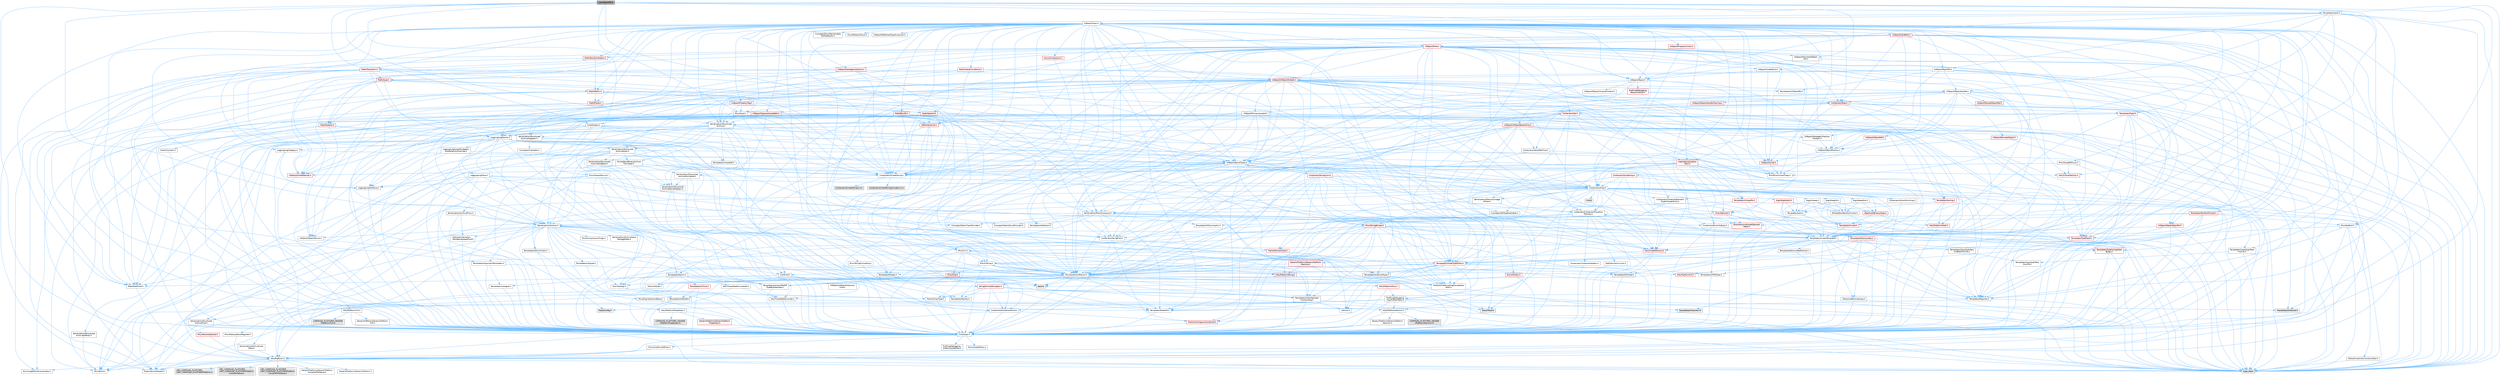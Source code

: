 digraph "LazyObjectPtr.h"
{
 // INTERACTIVE_SVG=YES
 // LATEX_PDF_SIZE
  bgcolor="transparent";
  edge [fontname=Helvetica,fontsize=10,labelfontname=Helvetica,labelfontsize=10];
  node [fontname=Helvetica,fontsize=10,shape=box,height=0.2,width=0.4];
  Node1 [id="Node000001",label="LazyObjectPtr.h",height=0.2,width=0.4,color="gray40", fillcolor="grey60", style="filled", fontcolor="black",tooltip=" "];
  Node1 -> Node2 [id="edge1_Node000001_Node000002",color="steelblue1",style="solid",tooltip=" "];
  Node2 [id="Node000002",label="Containers/UnrealString.h",height=0.2,width=0.4,color="grey40", fillcolor="white", style="filled",URL="$d5/dba/UnrealString_8h.html",tooltip=" "];
  Node2 -> Node3 [id="edge2_Node000002_Node000003",color="steelblue1",style="solid",tooltip=" "];
  Node3 [id="Node000003",label="Containers/UnrealStringIncludes.h.inl",height=0.2,width=0.4,color="grey60", fillcolor="#E0E0E0", style="filled",tooltip=" "];
  Node2 -> Node4 [id="edge3_Node000002_Node000004",color="steelblue1",style="solid",tooltip=" "];
  Node4 [id="Node000004",label="Containers/UnrealString.h.inl",height=0.2,width=0.4,color="grey60", fillcolor="#E0E0E0", style="filled",tooltip=" "];
  Node2 -> Node5 [id="edge4_Node000002_Node000005",color="steelblue1",style="solid",tooltip=" "];
  Node5 [id="Node000005",label="Misc/StringFormatArg.h",height=0.2,width=0.4,color="grey40", fillcolor="white", style="filled",URL="$d2/d16/StringFormatArg_8h.html",tooltip=" "];
  Node5 -> Node6 [id="edge5_Node000005_Node000006",color="steelblue1",style="solid",tooltip=" "];
  Node6 [id="Node000006",label="Containers/ContainersFwd.h",height=0.2,width=0.4,color="grey40", fillcolor="white", style="filled",URL="$d4/d0a/ContainersFwd_8h.html",tooltip=" "];
  Node6 -> Node7 [id="edge6_Node000006_Node000007",color="steelblue1",style="solid",tooltip=" "];
  Node7 [id="Node000007",label="HAL/Platform.h",height=0.2,width=0.4,color="grey40", fillcolor="white", style="filled",URL="$d9/dd0/Platform_8h.html",tooltip=" "];
  Node7 -> Node8 [id="edge7_Node000007_Node000008",color="steelblue1",style="solid",tooltip=" "];
  Node8 [id="Node000008",label="Misc/Build.h",height=0.2,width=0.4,color="grey40", fillcolor="white", style="filled",URL="$d3/dbb/Build_8h.html",tooltip=" "];
  Node7 -> Node9 [id="edge8_Node000007_Node000009",color="steelblue1",style="solid",tooltip=" "];
  Node9 [id="Node000009",label="Misc/LargeWorldCoordinates.h",height=0.2,width=0.4,color="grey40", fillcolor="white", style="filled",URL="$d2/dcb/LargeWorldCoordinates_8h.html",tooltip=" "];
  Node7 -> Node10 [id="edge9_Node000007_Node000010",color="steelblue1",style="solid",tooltip=" "];
  Node10 [id="Node000010",label="type_traits",height=0.2,width=0.4,color="grey60", fillcolor="#E0E0E0", style="filled",tooltip=" "];
  Node7 -> Node11 [id="edge10_Node000007_Node000011",color="steelblue1",style="solid",tooltip=" "];
  Node11 [id="Node000011",label="PreprocessorHelpers.h",height=0.2,width=0.4,color="grey40", fillcolor="white", style="filled",URL="$db/ddb/PreprocessorHelpers_8h.html",tooltip=" "];
  Node7 -> Node12 [id="edge11_Node000007_Node000012",color="steelblue1",style="solid",tooltip=" "];
  Node12 [id="Node000012",label="UBT_COMPILED_PLATFORM\l/UBT_COMPILED_PLATFORMPlatform\lCompilerPreSetup.h",height=0.2,width=0.4,color="grey60", fillcolor="#E0E0E0", style="filled",tooltip=" "];
  Node7 -> Node13 [id="edge12_Node000007_Node000013",color="steelblue1",style="solid",tooltip=" "];
  Node13 [id="Node000013",label="GenericPlatform/GenericPlatform\lCompilerPreSetup.h",height=0.2,width=0.4,color="grey40", fillcolor="white", style="filled",URL="$d9/dc8/GenericPlatformCompilerPreSetup_8h.html",tooltip=" "];
  Node7 -> Node14 [id="edge13_Node000007_Node000014",color="steelblue1",style="solid",tooltip=" "];
  Node14 [id="Node000014",label="GenericPlatform/GenericPlatform.h",height=0.2,width=0.4,color="grey40", fillcolor="white", style="filled",URL="$d6/d84/GenericPlatform_8h.html",tooltip=" "];
  Node7 -> Node15 [id="edge14_Node000007_Node000015",color="steelblue1",style="solid",tooltip=" "];
  Node15 [id="Node000015",label="UBT_COMPILED_PLATFORM\l/UBT_COMPILED_PLATFORMPlatform.h",height=0.2,width=0.4,color="grey60", fillcolor="#E0E0E0", style="filled",tooltip=" "];
  Node7 -> Node16 [id="edge15_Node000007_Node000016",color="steelblue1",style="solid",tooltip=" "];
  Node16 [id="Node000016",label="UBT_COMPILED_PLATFORM\l/UBT_COMPILED_PLATFORMPlatform\lCompilerSetup.h",height=0.2,width=0.4,color="grey60", fillcolor="#E0E0E0", style="filled",tooltip=" "];
  Node6 -> Node17 [id="edge16_Node000006_Node000017",color="steelblue1",style="solid",tooltip=" "];
  Node17 [id="Node000017",label="CoreTypes.h",height=0.2,width=0.4,color="grey40", fillcolor="white", style="filled",URL="$dc/dec/CoreTypes_8h.html",tooltip=" "];
  Node17 -> Node7 [id="edge17_Node000017_Node000007",color="steelblue1",style="solid",tooltip=" "];
  Node17 -> Node18 [id="edge18_Node000017_Node000018",color="steelblue1",style="solid",tooltip=" "];
  Node18 [id="Node000018",label="ProfilingDebugging\l/UMemoryDefines.h",height=0.2,width=0.4,color="grey40", fillcolor="white", style="filled",URL="$d2/da2/UMemoryDefines_8h.html",tooltip=" "];
  Node17 -> Node19 [id="edge19_Node000017_Node000019",color="steelblue1",style="solid",tooltip=" "];
  Node19 [id="Node000019",label="Misc/CoreMiscDefines.h",height=0.2,width=0.4,color="grey40", fillcolor="white", style="filled",URL="$da/d38/CoreMiscDefines_8h.html",tooltip=" "];
  Node19 -> Node7 [id="edge20_Node000019_Node000007",color="steelblue1",style="solid",tooltip=" "];
  Node19 -> Node11 [id="edge21_Node000019_Node000011",color="steelblue1",style="solid",tooltip=" "];
  Node17 -> Node20 [id="edge22_Node000017_Node000020",color="steelblue1",style="solid",tooltip=" "];
  Node20 [id="Node000020",label="Misc/CoreDefines.h",height=0.2,width=0.4,color="grey40", fillcolor="white", style="filled",URL="$d3/dd2/CoreDefines_8h.html",tooltip=" "];
  Node6 -> Node21 [id="edge23_Node000006_Node000021",color="steelblue1",style="solid",tooltip=" "];
  Node21 [id="Node000021",label="Traits/IsContiguousContainer.h",height=0.2,width=0.4,color="red", fillcolor="#FFF0F0", style="filled",URL="$d5/d3c/IsContiguousContainer_8h.html",tooltip=" "];
  Node21 -> Node17 [id="edge24_Node000021_Node000017",color="steelblue1",style="solid",tooltip=" "];
  Node1 -> Node24 [id="edge25_Node000001_Node000024",color="steelblue1",style="solid",tooltip=" "];
  Node24 [id="Node000024",label="CoreGlobals.h",height=0.2,width=0.4,color="grey40", fillcolor="white", style="filled",URL="$d5/d8c/CoreGlobals_8h.html",tooltip=" "];
  Node24 -> Node2 [id="edge26_Node000024_Node000002",color="steelblue1",style="solid",tooltip=" "];
  Node24 -> Node17 [id="edge27_Node000024_Node000017",color="steelblue1",style="solid",tooltip=" "];
  Node24 -> Node25 [id="edge28_Node000024_Node000025",color="steelblue1",style="solid",tooltip=" "];
  Node25 [id="Node000025",label="HAL/PlatformTLS.h",height=0.2,width=0.4,color="grey40", fillcolor="white", style="filled",URL="$d0/def/PlatformTLS_8h.html",tooltip=" "];
  Node25 -> Node17 [id="edge29_Node000025_Node000017",color="steelblue1",style="solid",tooltip=" "];
  Node25 -> Node26 [id="edge30_Node000025_Node000026",color="steelblue1",style="solid",tooltip=" "];
  Node26 [id="Node000026",label="GenericPlatform/GenericPlatform\lTLS.h",height=0.2,width=0.4,color="grey40", fillcolor="white", style="filled",URL="$d3/d3c/GenericPlatformTLS_8h.html",tooltip=" "];
  Node26 -> Node17 [id="edge31_Node000026_Node000017",color="steelblue1",style="solid",tooltip=" "];
  Node25 -> Node27 [id="edge32_Node000025_Node000027",color="steelblue1",style="solid",tooltip=" "];
  Node27 [id="Node000027",label="COMPILED_PLATFORM_HEADER\l(PlatformTLS.h)",height=0.2,width=0.4,color="grey60", fillcolor="#E0E0E0", style="filled",tooltip=" "];
  Node24 -> Node28 [id="edge33_Node000024_Node000028",color="steelblue1",style="solid",tooltip=" "];
  Node28 [id="Node000028",label="Logging/LogMacros.h",height=0.2,width=0.4,color="grey40", fillcolor="white", style="filled",URL="$d0/d16/LogMacros_8h.html",tooltip=" "];
  Node28 -> Node2 [id="edge34_Node000028_Node000002",color="steelblue1",style="solid",tooltip=" "];
  Node28 -> Node17 [id="edge35_Node000028_Node000017",color="steelblue1",style="solid",tooltip=" "];
  Node28 -> Node11 [id="edge36_Node000028_Node000011",color="steelblue1",style="solid",tooltip=" "];
  Node28 -> Node29 [id="edge37_Node000028_Node000029",color="steelblue1",style="solid",tooltip=" "];
  Node29 [id="Node000029",label="Logging/LogCategory.h",height=0.2,width=0.4,color="grey40", fillcolor="white", style="filled",URL="$d9/d36/LogCategory_8h.html",tooltip=" "];
  Node29 -> Node17 [id="edge38_Node000029_Node000017",color="steelblue1",style="solid",tooltip=" "];
  Node29 -> Node30 [id="edge39_Node000029_Node000030",color="steelblue1",style="solid",tooltip=" "];
  Node30 [id="Node000030",label="Logging/LogVerbosity.h",height=0.2,width=0.4,color="grey40", fillcolor="white", style="filled",URL="$d2/d8f/LogVerbosity_8h.html",tooltip=" "];
  Node30 -> Node17 [id="edge40_Node000030_Node000017",color="steelblue1",style="solid",tooltip=" "];
  Node29 -> Node31 [id="edge41_Node000029_Node000031",color="steelblue1",style="solid",tooltip=" "];
  Node31 [id="Node000031",label="UObject/NameTypes.h",height=0.2,width=0.4,color="grey40", fillcolor="white", style="filled",URL="$d6/d35/NameTypes_8h.html",tooltip=" "];
  Node31 -> Node17 [id="edge42_Node000031_Node000017",color="steelblue1",style="solid",tooltip=" "];
  Node31 -> Node32 [id="edge43_Node000031_Node000032",color="steelblue1",style="solid",tooltip=" "];
  Node32 [id="Node000032",label="Misc/AssertionMacros.h",height=0.2,width=0.4,color="grey40", fillcolor="white", style="filled",URL="$d0/dfa/AssertionMacros_8h.html",tooltip=" "];
  Node32 -> Node17 [id="edge44_Node000032_Node000017",color="steelblue1",style="solid",tooltip=" "];
  Node32 -> Node7 [id="edge45_Node000032_Node000007",color="steelblue1",style="solid",tooltip=" "];
  Node32 -> Node33 [id="edge46_Node000032_Node000033",color="steelblue1",style="solid",tooltip=" "];
  Node33 [id="Node000033",label="HAL/PlatformMisc.h",height=0.2,width=0.4,color="red", fillcolor="#FFF0F0", style="filled",URL="$d0/df5/PlatformMisc_8h.html",tooltip=" "];
  Node33 -> Node17 [id="edge47_Node000033_Node000017",color="steelblue1",style="solid",tooltip=" "];
  Node33 -> Node57 [id="edge48_Node000033_Node000057",color="steelblue1",style="solid",tooltip=" "];
  Node57 [id="Node000057",label="ProfilingDebugging\l/CpuProfilerTrace.h",height=0.2,width=0.4,color="grey40", fillcolor="white", style="filled",URL="$da/dcb/CpuProfilerTrace_8h.html",tooltip=" "];
  Node57 -> Node17 [id="edge49_Node000057_Node000017",color="steelblue1",style="solid",tooltip=" "];
  Node57 -> Node6 [id="edge50_Node000057_Node000006",color="steelblue1",style="solid",tooltip=" "];
  Node57 -> Node58 [id="edge51_Node000057_Node000058",color="steelblue1",style="solid",tooltip=" "];
  Node58 [id="Node000058",label="HAL/PlatformAtomics.h",height=0.2,width=0.4,color="grey40", fillcolor="white", style="filled",URL="$d3/d36/PlatformAtomics_8h.html",tooltip=" "];
  Node58 -> Node17 [id="edge52_Node000058_Node000017",color="steelblue1",style="solid",tooltip=" "];
  Node58 -> Node59 [id="edge53_Node000058_Node000059",color="steelblue1",style="solid",tooltip=" "];
  Node59 [id="Node000059",label="GenericPlatform/GenericPlatform\lAtomics.h",height=0.2,width=0.4,color="grey40", fillcolor="white", style="filled",URL="$da/d72/GenericPlatformAtomics_8h.html",tooltip=" "];
  Node59 -> Node17 [id="edge54_Node000059_Node000017",color="steelblue1",style="solid",tooltip=" "];
  Node58 -> Node60 [id="edge55_Node000058_Node000060",color="steelblue1",style="solid",tooltip=" "];
  Node60 [id="Node000060",label="COMPILED_PLATFORM_HEADER\l(PlatformAtomics.h)",height=0.2,width=0.4,color="grey60", fillcolor="#E0E0E0", style="filled",tooltip=" "];
  Node57 -> Node11 [id="edge56_Node000057_Node000011",color="steelblue1",style="solid",tooltip=" "];
  Node57 -> Node8 [id="edge57_Node000057_Node000008",color="steelblue1",style="solid",tooltip=" "];
  Node57 -> Node61 [id="edge58_Node000057_Node000061",color="steelblue1",style="solid",tooltip=" "];
  Node61 [id="Node000061",label="Trace/Config.h",height=0.2,width=0.4,color="grey60", fillcolor="#E0E0E0", style="filled",tooltip=" "];
  Node57 -> Node62 [id="edge59_Node000057_Node000062",color="steelblue1",style="solid",tooltip=" "];
  Node62 [id="Node000062",label="Trace/Detail/Channel.h",height=0.2,width=0.4,color="grey60", fillcolor="#E0E0E0", style="filled",tooltip=" "];
  Node57 -> Node63 [id="edge60_Node000057_Node000063",color="steelblue1",style="solid",tooltip=" "];
  Node63 [id="Node000063",label="Trace/Detail/Channel.inl",height=0.2,width=0.4,color="grey60", fillcolor="#E0E0E0", style="filled",tooltip=" "];
  Node57 -> Node64 [id="edge61_Node000057_Node000064",color="steelblue1",style="solid",tooltip=" "];
  Node64 [id="Node000064",label="Trace/Trace.h",height=0.2,width=0.4,color="grey60", fillcolor="#E0E0E0", style="filled",tooltip=" "];
  Node32 -> Node11 [id="edge62_Node000032_Node000011",color="steelblue1",style="solid",tooltip=" "];
  Node32 -> Node65 [id="edge63_Node000032_Node000065",color="steelblue1",style="solid",tooltip=" "];
  Node65 [id="Node000065",label="Templates/EnableIf.h",height=0.2,width=0.4,color="grey40", fillcolor="white", style="filled",URL="$d7/d60/EnableIf_8h.html",tooltip=" "];
  Node65 -> Node17 [id="edge64_Node000065_Node000017",color="steelblue1",style="solid",tooltip=" "];
  Node32 -> Node66 [id="edge65_Node000032_Node000066",color="steelblue1",style="solid",tooltip=" "];
  Node66 [id="Node000066",label="Templates/IsArrayOrRefOf\lTypeByPredicate.h",height=0.2,width=0.4,color="grey40", fillcolor="white", style="filled",URL="$d6/da1/IsArrayOrRefOfTypeByPredicate_8h.html",tooltip=" "];
  Node66 -> Node17 [id="edge66_Node000066_Node000017",color="steelblue1",style="solid",tooltip=" "];
  Node32 -> Node67 [id="edge67_Node000032_Node000067",color="steelblue1",style="solid",tooltip=" "];
  Node67 [id="Node000067",label="Templates/IsValidVariadic\lFunctionArg.h",height=0.2,width=0.4,color="grey40", fillcolor="white", style="filled",URL="$d0/dc8/IsValidVariadicFunctionArg_8h.html",tooltip=" "];
  Node67 -> Node17 [id="edge68_Node000067_Node000017",color="steelblue1",style="solid",tooltip=" "];
  Node67 -> Node68 [id="edge69_Node000067_Node000068",color="steelblue1",style="solid",tooltip=" "];
  Node68 [id="Node000068",label="IsEnum.h",height=0.2,width=0.4,color="grey40", fillcolor="white", style="filled",URL="$d4/de5/IsEnum_8h.html",tooltip=" "];
  Node67 -> Node10 [id="edge70_Node000067_Node000010",color="steelblue1",style="solid",tooltip=" "];
  Node32 -> Node69 [id="edge71_Node000032_Node000069",color="steelblue1",style="solid",tooltip=" "];
  Node69 [id="Node000069",label="Traits/IsCharEncodingCompatible\lWith.h",height=0.2,width=0.4,color="grey40", fillcolor="white", style="filled",URL="$df/dd1/IsCharEncodingCompatibleWith_8h.html",tooltip=" "];
  Node69 -> Node10 [id="edge72_Node000069_Node000010",color="steelblue1",style="solid",tooltip=" "];
  Node69 -> Node70 [id="edge73_Node000069_Node000070",color="steelblue1",style="solid",tooltip=" "];
  Node70 [id="Node000070",label="Traits/IsCharType.h",height=0.2,width=0.4,color="grey40", fillcolor="white", style="filled",URL="$db/d51/IsCharType_8h.html",tooltip=" "];
  Node70 -> Node17 [id="edge74_Node000070_Node000017",color="steelblue1",style="solid",tooltip=" "];
  Node32 -> Node71 [id="edge75_Node000032_Node000071",color="steelblue1",style="solid",tooltip=" "];
  Node71 [id="Node000071",label="Misc/VarArgs.h",height=0.2,width=0.4,color="grey40", fillcolor="white", style="filled",URL="$d5/d6f/VarArgs_8h.html",tooltip=" "];
  Node71 -> Node17 [id="edge76_Node000071_Node000017",color="steelblue1",style="solid",tooltip=" "];
  Node32 -> Node72 [id="edge77_Node000032_Node000072",color="steelblue1",style="solid",tooltip=" "];
  Node72 [id="Node000072",label="String/FormatStringSan.h",height=0.2,width=0.4,color="red", fillcolor="#FFF0F0", style="filled",URL="$d3/d8b/FormatStringSan_8h.html",tooltip=" "];
  Node72 -> Node10 [id="edge78_Node000072_Node000010",color="steelblue1",style="solid",tooltip=" "];
  Node72 -> Node17 [id="edge79_Node000072_Node000017",color="steelblue1",style="solid",tooltip=" "];
  Node72 -> Node73 [id="edge80_Node000072_Node000073",color="steelblue1",style="solid",tooltip=" "];
  Node73 [id="Node000073",label="Templates/Requires.h",height=0.2,width=0.4,color="grey40", fillcolor="white", style="filled",URL="$dc/d96/Requires_8h.html",tooltip=" "];
  Node73 -> Node65 [id="edge81_Node000073_Node000065",color="steelblue1",style="solid",tooltip=" "];
  Node73 -> Node10 [id="edge82_Node000073_Node000010",color="steelblue1",style="solid",tooltip=" "];
  Node72 -> Node74 [id="edge83_Node000072_Node000074",color="steelblue1",style="solid",tooltip=" "];
  Node74 [id="Node000074",label="Templates/Identity.h",height=0.2,width=0.4,color="grey40", fillcolor="white", style="filled",URL="$d0/dd5/Identity_8h.html",tooltip=" "];
  Node72 -> Node67 [id="edge84_Node000072_Node000067",color="steelblue1",style="solid",tooltip=" "];
  Node72 -> Node70 [id="edge85_Node000072_Node000070",color="steelblue1",style="solid",tooltip=" "];
  Node72 -> Node6 [id="edge86_Node000072_Node000006",color="steelblue1",style="solid",tooltip=" "];
  Node32 -> Node78 [id="edge87_Node000032_Node000078",color="steelblue1",style="solid",tooltip=" "];
  Node78 [id="Node000078",label="atomic",height=0.2,width=0.4,color="grey60", fillcolor="#E0E0E0", style="filled",tooltip=" "];
  Node31 -> Node79 [id="edge88_Node000031_Node000079",color="steelblue1",style="solid",tooltip=" "];
  Node79 [id="Node000079",label="HAL/UnrealMemory.h",height=0.2,width=0.4,color="red", fillcolor="#FFF0F0", style="filled",URL="$d9/d96/UnrealMemory_8h.html",tooltip=" "];
  Node79 -> Node17 [id="edge89_Node000079_Node000017",color="steelblue1",style="solid",tooltip=" "];
  Node79 -> Node80 [id="edge90_Node000079_Node000080",color="steelblue1",style="solid",tooltip=" "];
  Node80 [id="Node000080",label="GenericPlatform/GenericPlatform\lMemory.h",height=0.2,width=0.4,color="red", fillcolor="#FFF0F0", style="filled",URL="$dd/d22/GenericPlatformMemory_8h.html",tooltip=" "];
  Node80 -> Node37 [id="edge91_Node000080_Node000037",color="steelblue1",style="solid",tooltip=" "];
  Node37 [id="Node000037",label="CoreFwd.h",height=0.2,width=0.4,color="grey40", fillcolor="white", style="filled",URL="$d1/d1e/CoreFwd_8h.html",tooltip=" "];
  Node37 -> Node17 [id="edge92_Node000037_Node000017",color="steelblue1",style="solid",tooltip=" "];
  Node37 -> Node6 [id="edge93_Node000037_Node000006",color="steelblue1",style="solid",tooltip=" "];
  Node37 -> Node38 [id="edge94_Node000037_Node000038",color="steelblue1",style="solid",tooltip=" "];
  Node38 [id="Node000038",label="Math/MathFwd.h",height=0.2,width=0.4,color="grey40", fillcolor="white", style="filled",URL="$d2/d10/MathFwd_8h.html",tooltip=" "];
  Node38 -> Node7 [id="edge95_Node000038_Node000007",color="steelblue1",style="solid",tooltip=" "];
  Node37 -> Node39 [id="edge96_Node000037_Node000039",color="steelblue1",style="solid",tooltip=" "];
  Node39 [id="Node000039",label="UObject/UObjectHierarchy\lFwd.h",height=0.2,width=0.4,color="grey40", fillcolor="white", style="filled",URL="$d3/d13/UObjectHierarchyFwd_8h.html",tooltip=" "];
  Node80 -> Node17 [id="edge97_Node000080_Node000017",color="steelblue1",style="solid",tooltip=" "];
  Node80 -> Node81 [id="edge98_Node000080_Node000081",color="steelblue1",style="solid",tooltip=" "];
  Node81 [id="Node000081",label="HAL/PlatformString.h",height=0.2,width=0.4,color="red", fillcolor="#FFF0F0", style="filled",URL="$db/db5/PlatformString_8h.html",tooltip=" "];
  Node81 -> Node17 [id="edge99_Node000081_Node000017",color="steelblue1",style="solid",tooltip=" "];
  Node79 -> Node98 [id="edge100_Node000079_Node000098",color="steelblue1",style="solid",tooltip=" "];
  Node98 [id="Node000098",label="Templates/IsPointer.h",height=0.2,width=0.4,color="grey40", fillcolor="white", style="filled",URL="$d7/d05/IsPointer_8h.html",tooltip=" "];
  Node98 -> Node17 [id="edge101_Node000098_Node000017",color="steelblue1",style="solid",tooltip=" "];
  Node31 -> Node99 [id="edge102_Node000031_Node000099",color="steelblue1",style="solid",tooltip=" "];
  Node99 [id="Node000099",label="Templates/UnrealTypeTraits.h",height=0.2,width=0.4,color="red", fillcolor="#FFF0F0", style="filled",URL="$d2/d2d/UnrealTypeTraits_8h.html",tooltip=" "];
  Node99 -> Node17 [id="edge103_Node000099_Node000017",color="steelblue1",style="solid",tooltip=" "];
  Node99 -> Node98 [id="edge104_Node000099_Node000098",color="steelblue1",style="solid",tooltip=" "];
  Node99 -> Node32 [id="edge105_Node000099_Node000032",color="steelblue1",style="solid",tooltip=" "];
  Node99 -> Node91 [id="edge106_Node000099_Node000091",color="steelblue1",style="solid",tooltip=" "];
  Node91 [id="Node000091",label="Templates/AndOrNot.h",height=0.2,width=0.4,color="grey40", fillcolor="white", style="filled",URL="$db/d0a/AndOrNot_8h.html",tooltip=" "];
  Node91 -> Node17 [id="edge107_Node000091_Node000017",color="steelblue1",style="solid",tooltip=" "];
  Node99 -> Node65 [id="edge108_Node000099_Node000065",color="steelblue1",style="solid",tooltip=" "];
  Node99 -> Node68 [id="edge109_Node000099_Node000068",color="steelblue1",style="solid",tooltip=" "];
  Node99 -> Node101 [id="edge110_Node000099_Node000101",color="steelblue1",style="solid",tooltip=" "];
  Node101 [id="Node000101",label="Templates/Models.h",height=0.2,width=0.4,color="grey40", fillcolor="white", style="filled",URL="$d3/d0c/Models_8h.html",tooltip=" "];
  Node101 -> Node74 [id="edge111_Node000101_Node000074",color="steelblue1",style="solid",tooltip=" "];
  Node99 -> Node102 [id="edge112_Node000099_Node000102",color="steelblue1",style="solid",tooltip=" "];
  Node102 [id="Node000102",label="Templates/IsPODType.h",height=0.2,width=0.4,color="grey40", fillcolor="white", style="filled",URL="$d7/db1/IsPODType_8h.html",tooltip=" "];
  Node102 -> Node17 [id="edge113_Node000102_Node000017",color="steelblue1",style="solid",tooltip=" "];
  Node99 -> Node103 [id="edge114_Node000099_Node000103",color="steelblue1",style="solid",tooltip=" "];
  Node103 [id="Node000103",label="Templates/IsUECoreType.h",height=0.2,width=0.4,color="grey40", fillcolor="white", style="filled",URL="$d1/db8/IsUECoreType_8h.html",tooltip=" "];
  Node103 -> Node17 [id="edge115_Node000103_Node000017",color="steelblue1",style="solid",tooltip=" "];
  Node103 -> Node10 [id="edge116_Node000103_Node000010",color="steelblue1",style="solid",tooltip=" "];
  Node31 -> Node104 [id="edge117_Node000031_Node000104",color="steelblue1",style="solid",tooltip=" "];
  Node104 [id="Node000104",label="Templates/UnrealTemplate.h",height=0.2,width=0.4,color="grey40", fillcolor="white", style="filled",URL="$d4/d24/UnrealTemplate_8h.html",tooltip=" "];
  Node104 -> Node17 [id="edge118_Node000104_Node000017",color="steelblue1",style="solid",tooltip=" "];
  Node104 -> Node98 [id="edge119_Node000104_Node000098",color="steelblue1",style="solid",tooltip=" "];
  Node104 -> Node79 [id="edge120_Node000104_Node000079",color="steelblue1",style="solid",tooltip=" "];
  Node104 -> Node105 [id="edge121_Node000104_Node000105",color="steelblue1",style="solid",tooltip=" "];
  Node105 [id="Node000105",label="Templates/CopyQualifiers\lAndRefsFromTo.h",height=0.2,width=0.4,color="grey40", fillcolor="white", style="filled",URL="$d3/db3/CopyQualifiersAndRefsFromTo_8h.html",tooltip=" "];
  Node105 -> Node106 [id="edge122_Node000105_Node000106",color="steelblue1",style="solid",tooltip=" "];
  Node106 [id="Node000106",label="Templates/CopyQualifiers\lFromTo.h",height=0.2,width=0.4,color="grey40", fillcolor="white", style="filled",URL="$d5/db4/CopyQualifiersFromTo_8h.html",tooltip=" "];
  Node104 -> Node99 [id="edge123_Node000104_Node000099",color="steelblue1",style="solid",tooltip=" "];
  Node104 -> Node107 [id="edge124_Node000104_Node000107",color="steelblue1",style="solid",tooltip=" "];
  Node107 [id="Node000107",label="Templates/RemoveReference.h",height=0.2,width=0.4,color="grey40", fillcolor="white", style="filled",URL="$da/dbe/RemoveReference_8h.html",tooltip=" "];
  Node107 -> Node17 [id="edge125_Node000107_Node000017",color="steelblue1",style="solid",tooltip=" "];
  Node104 -> Node73 [id="edge126_Node000104_Node000073",color="steelblue1",style="solid",tooltip=" "];
  Node104 -> Node108 [id="edge127_Node000104_Node000108",color="steelblue1",style="solid",tooltip=" "];
  Node108 [id="Node000108",label="Templates/TypeCompatible\lBytes.h",height=0.2,width=0.4,color="red", fillcolor="#FFF0F0", style="filled",URL="$df/d0a/TypeCompatibleBytes_8h.html",tooltip=" "];
  Node108 -> Node17 [id="edge128_Node000108_Node000017",color="steelblue1",style="solid",tooltip=" "];
  Node108 -> Node10 [id="edge129_Node000108_Node000010",color="steelblue1",style="solid",tooltip=" "];
  Node104 -> Node74 [id="edge130_Node000104_Node000074",color="steelblue1",style="solid",tooltip=" "];
  Node104 -> Node21 [id="edge131_Node000104_Node000021",color="steelblue1",style="solid",tooltip=" "];
  Node104 -> Node109 [id="edge132_Node000104_Node000109",color="steelblue1",style="solid",tooltip=" "];
  Node109 [id="Node000109",label="Traits/UseBitwiseSwap.h",height=0.2,width=0.4,color="grey40", fillcolor="white", style="filled",URL="$db/df3/UseBitwiseSwap_8h.html",tooltip=" "];
  Node109 -> Node17 [id="edge133_Node000109_Node000017",color="steelblue1",style="solid",tooltip=" "];
  Node109 -> Node10 [id="edge134_Node000109_Node000010",color="steelblue1",style="solid",tooltip=" "];
  Node104 -> Node10 [id="edge135_Node000104_Node000010",color="steelblue1",style="solid",tooltip=" "];
  Node31 -> Node2 [id="edge136_Node000031_Node000002",color="steelblue1",style="solid",tooltip=" "];
  Node31 -> Node110 [id="edge137_Node000031_Node000110",color="steelblue1",style="solid",tooltip=" "];
  Node110 [id="Node000110",label="HAL/CriticalSection.h",height=0.2,width=0.4,color="red", fillcolor="#FFF0F0", style="filled",URL="$d6/d90/CriticalSection_8h.html",tooltip=" "];
  Node31 -> Node113 [id="edge138_Node000031_Node000113",color="steelblue1",style="solid",tooltip=" "];
  Node113 [id="Node000113",label="Containers/StringConv.h",height=0.2,width=0.4,color="red", fillcolor="#FFF0F0", style="filled",URL="$d3/ddf/StringConv_8h.html",tooltip=" "];
  Node113 -> Node17 [id="edge139_Node000113_Node000017",color="steelblue1",style="solid",tooltip=" "];
  Node113 -> Node32 [id="edge140_Node000113_Node000032",color="steelblue1",style="solid",tooltip=" "];
  Node113 -> Node114 [id="edge141_Node000113_Node000114",color="steelblue1",style="solid",tooltip=" "];
  Node114 [id="Node000114",label="Containers/ContainerAllocation\lPolicies.h",height=0.2,width=0.4,color="grey40", fillcolor="white", style="filled",URL="$d7/dff/ContainerAllocationPolicies_8h.html",tooltip=" "];
  Node114 -> Node17 [id="edge142_Node000114_Node000017",color="steelblue1",style="solid",tooltip=" "];
  Node114 -> Node115 [id="edge143_Node000114_Node000115",color="steelblue1",style="solid",tooltip=" "];
  Node115 [id="Node000115",label="Containers/ContainerHelpers.h",height=0.2,width=0.4,color="grey40", fillcolor="white", style="filled",URL="$d7/d33/ContainerHelpers_8h.html",tooltip=" "];
  Node115 -> Node17 [id="edge144_Node000115_Node000017",color="steelblue1",style="solid",tooltip=" "];
  Node114 -> Node114 [id="edge145_Node000114_Node000114",color="steelblue1",style="solid",tooltip=" "];
  Node114 -> Node116 [id="edge146_Node000114_Node000116",color="steelblue1",style="solid",tooltip=" "];
  Node116 [id="Node000116",label="HAL/PlatformMath.h",height=0.2,width=0.4,color="red", fillcolor="#FFF0F0", style="filled",URL="$dc/d53/PlatformMath_8h.html",tooltip=" "];
  Node116 -> Node17 [id="edge147_Node000116_Node000017",color="steelblue1",style="solid",tooltip=" "];
  Node114 -> Node79 [id="edge148_Node000114_Node000079",color="steelblue1",style="solid",tooltip=" "];
  Node114 -> Node51 [id="edge149_Node000114_Node000051",color="steelblue1",style="solid",tooltip=" "];
  Node51 [id="Node000051",label="Math/NumericLimits.h",height=0.2,width=0.4,color="grey40", fillcolor="white", style="filled",URL="$df/d1b/NumericLimits_8h.html",tooltip=" "];
  Node51 -> Node17 [id="edge150_Node000051_Node000017",color="steelblue1",style="solid",tooltip=" "];
  Node114 -> Node32 [id="edge151_Node000114_Node000032",color="steelblue1",style="solid",tooltip=" "];
  Node114 -> Node124 [id="edge152_Node000114_Node000124",color="steelblue1",style="solid",tooltip=" "];
  Node124 [id="Node000124",label="Templates/IsPolymorphic.h",height=0.2,width=0.4,color="grey40", fillcolor="white", style="filled",URL="$dc/d20/IsPolymorphic_8h.html",tooltip=" "];
  Node114 -> Node125 [id="edge153_Node000114_Node000125",color="steelblue1",style="solid",tooltip=" "];
  Node125 [id="Node000125",label="Templates/MemoryOps.h",height=0.2,width=0.4,color="red", fillcolor="#FFF0F0", style="filled",URL="$db/dea/MemoryOps_8h.html",tooltip=" "];
  Node125 -> Node17 [id="edge154_Node000125_Node000017",color="steelblue1",style="solid",tooltip=" "];
  Node125 -> Node79 [id="edge155_Node000125_Node000079",color="steelblue1",style="solid",tooltip=" "];
  Node125 -> Node73 [id="edge156_Node000125_Node000073",color="steelblue1",style="solid",tooltip=" "];
  Node125 -> Node99 [id="edge157_Node000125_Node000099",color="steelblue1",style="solid",tooltip=" "];
  Node125 -> Node109 [id="edge158_Node000125_Node000109",color="steelblue1",style="solid",tooltip=" "];
  Node125 -> Node10 [id="edge159_Node000125_Node000010",color="steelblue1",style="solid",tooltip=" "];
  Node114 -> Node108 [id="edge160_Node000114_Node000108",color="steelblue1",style="solid",tooltip=" "];
  Node114 -> Node10 [id="edge161_Node000114_Node000010",color="steelblue1",style="solid",tooltip=" "];
  Node113 -> Node126 [id="edge162_Node000113_Node000126",color="steelblue1",style="solid",tooltip=" "];
  Node126 [id="Node000126",label="Containers/Array.h",height=0.2,width=0.4,color="grey40", fillcolor="white", style="filled",URL="$df/dd0/Array_8h.html",tooltip=" "];
  Node126 -> Node17 [id="edge163_Node000126_Node000017",color="steelblue1",style="solid",tooltip=" "];
  Node126 -> Node32 [id="edge164_Node000126_Node000032",color="steelblue1",style="solid",tooltip=" "];
  Node126 -> Node127 [id="edge165_Node000126_Node000127",color="steelblue1",style="solid",tooltip=" "];
  Node127 [id="Node000127",label="Misc/IntrusiveUnsetOptional\lState.h",height=0.2,width=0.4,color="red", fillcolor="#FFF0F0", style="filled",URL="$d2/d0a/IntrusiveUnsetOptionalState_8h.html",tooltip=" "];
  Node126 -> Node129 [id="edge166_Node000126_Node000129",color="steelblue1",style="solid",tooltip=" "];
  Node129 [id="Node000129",label="Misc/ReverseIterate.h",height=0.2,width=0.4,color="red", fillcolor="#FFF0F0", style="filled",URL="$db/de3/ReverseIterate_8h.html",tooltip=" "];
  Node129 -> Node7 [id="edge167_Node000129_Node000007",color="steelblue1",style="solid",tooltip=" "];
  Node126 -> Node79 [id="edge168_Node000126_Node000079",color="steelblue1",style="solid",tooltip=" "];
  Node126 -> Node99 [id="edge169_Node000126_Node000099",color="steelblue1",style="solid",tooltip=" "];
  Node126 -> Node104 [id="edge170_Node000126_Node000104",color="steelblue1",style="solid",tooltip=" "];
  Node126 -> Node131 [id="edge171_Node000126_Node000131",color="steelblue1",style="solid",tooltip=" "];
  Node131 [id="Node000131",label="Containers/AllowShrinking.h",height=0.2,width=0.4,color="grey40", fillcolor="white", style="filled",URL="$d7/d1a/AllowShrinking_8h.html",tooltip=" "];
  Node131 -> Node17 [id="edge172_Node000131_Node000017",color="steelblue1",style="solid",tooltip=" "];
  Node126 -> Node114 [id="edge173_Node000126_Node000114",color="steelblue1",style="solid",tooltip=" "];
  Node126 -> Node132 [id="edge174_Node000126_Node000132",color="steelblue1",style="solid",tooltip=" "];
  Node132 [id="Node000132",label="Containers/ContainerElement\lTypeCompatibility.h",height=0.2,width=0.4,color="grey40", fillcolor="white", style="filled",URL="$df/ddf/ContainerElementTypeCompatibility_8h.html",tooltip=" "];
  Node132 -> Node17 [id="edge175_Node000132_Node000017",color="steelblue1",style="solid",tooltip=" "];
  Node132 -> Node99 [id="edge176_Node000132_Node000099",color="steelblue1",style="solid",tooltip=" "];
  Node126 -> Node133 [id="edge177_Node000126_Node000133",color="steelblue1",style="solid",tooltip=" "];
  Node133 [id="Node000133",label="Serialization/Archive.h",height=0.2,width=0.4,color="grey40", fillcolor="white", style="filled",URL="$d7/d3b/Archive_8h.html",tooltip=" "];
  Node133 -> Node37 [id="edge178_Node000133_Node000037",color="steelblue1",style="solid",tooltip=" "];
  Node133 -> Node17 [id="edge179_Node000133_Node000017",color="steelblue1",style="solid",tooltip=" "];
  Node133 -> Node134 [id="edge180_Node000133_Node000134",color="steelblue1",style="solid",tooltip=" "];
  Node134 [id="Node000134",label="HAL/PlatformProperties.h",height=0.2,width=0.4,color="grey40", fillcolor="white", style="filled",URL="$d9/db0/PlatformProperties_8h.html",tooltip=" "];
  Node134 -> Node17 [id="edge181_Node000134_Node000017",color="steelblue1",style="solid",tooltip=" "];
  Node134 -> Node135 [id="edge182_Node000134_Node000135",color="steelblue1",style="solid",tooltip=" "];
  Node135 [id="Node000135",label="GenericPlatform/GenericPlatform\lProperties.h",height=0.2,width=0.4,color="red", fillcolor="#FFF0F0", style="filled",URL="$d2/dcd/GenericPlatformProperties_8h.html",tooltip=" "];
  Node135 -> Node17 [id="edge183_Node000135_Node000017",color="steelblue1",style="solid",tooltip=" "];
  Node134 -> Node136 [id="edge184_Node000134_Node000136",color="steelblue1",style="solid",tooltip=" "];
  Node136 [id="Node000136",label="COMPILED_PLATFORM_HEADER\l(PlatformProperties.h)",height=0.2,width=0.4,color="grey60", fillcolor="#E0E0E0", style="filled",tooltip=" "];
  Node133 -> Node137 [id="edge185_Node000133_Node000137",color="steelblue1",style="solid",tooltip=" "];
  Node137 [id="Node000137",label="Internationalization\l/TextNamespaceFwd.h",height=0.2,width=0.4,color="grey40", fillcolor="white", style="filled",URL="$d8/d97/TextNamespaceFwd_8h.html",tooltip=" "];
  Node137 -> Node17 [id="edge186_Node000137_Node000017",color="steelblue1",style="solid",tooltip=" "];
  Node133 -> Node38 [id="edge187_Node000133_Node000038",color="steelblue1",style="solid",tooltip=" "];
  Node133 -> Node32 [id="edge188_Node000133_Node000032",color="steelblue1",style="solid",tooltip=" "];
  Node133 -> Node8 [id="edge189_Node000133_Node000008",color="steelblue1",style="solid",tooltip=" "];
  Node133 -> Node52 [id="edge190_Node000133_Node000052",color="steelblue1",style="solid",tooltip=" "];
  Node52 [id="Node000052",label="Misc/CompressionFlags.h",height=0.2,width=0.4,color="grey40", fillcolor="white", style="filled",URL="$d9/d76/CompressionFlags_8h.html",tooltip=" "];
  Node133 -> Node138 [id="edge191_Node000133_Node000138",color="steelblue1",style="solid",tooltip=" "];
  Node138 [id="Node000138",label="Misc/EngineVersionBase.h",height=0.2,width=0.4,color="grey40", fillcolor="white", style="filled",URL="$d5/d2b/EngineVersionBase_8h.html",tooltip=" "];
  Node138 -> Node17 [id="edge192_Node000138_Node000017",color="steelblue1",style="solid",tooltip=" "];
  Node133 -> Node71 [id="edge193_Node000133_Node000071",color="steelblue1",style="solid",tooltip=" "];
  Node133 -> Node139 [id="edge194_Node000133_Node000139",color="steelblue1",style="solid",tooltip=" "];
  Node139 [id="Node000139",label="Serialization/ArchiveCook\lData.h",height=0.2,width=0.4,color="grey40", fillcolor="white", style="filled",URL="$dc/db6/ArchiveCookData_8h.html",tooltip=" "];
  Node139 -> Node7 [id="edge195_Node000139_Node000007",color="steelblue1",style="solid",tooltip=" "];
  Node133 -> Node140 [id="edge196_Node000133_Node000140",color="steelblue1",style="solid",tooltip=" "];
  Node140 [id="Node000140",label="Serialization/ArchiveSave\lPackageData.h",height=0.2,width=0.4,color="grey40", fillcolor="white", style="filled",URL="$d1/d37/ArchiveSavePackageData_8h.html",tooltip=" "];
  Node133 -> Node65 [id="edge197_Node000133_Node000065",color="steelblue1",style="solid",tooltip=" "];
  Node133 -> Node66 [id="edge198_Node000133_Node000066",color="steelblue1",style="solid",tooltip=" "];
  Node133 -> Node141 [id="edge199_Node000133_Node000141",color="steelblue1",style="solid",tooltip=" "];
  Node141 [id="Node000141",label="Templates/IsEnumClass.h",height=0.2,width=0.4,color="grey40", fillcolor="white", style="filled",URL="$d7/d15/IsEnumClass_8h.html",tooltip=" "];
  Node141 -> Node17 [id="edge200_Node000141_Node000017",color="steelblue1",style="solid",tooltip=" "];
  Node141 -> Node91 [id="edge201_Node000141_Node000091",color="steelblue1",style="solid",tooltip=" "];
  Node133 -> Node121 [id="edge202_Node000133_Node000121",color="steelblue1",style="solid",tooltip=" "];
  Node121 [id="Node000121",label="Templates/IsSigned.h",height=0.2,width=0.4,color="grey40", fillcolor="white", style="filled",URL="$d8/dd8/IsSigned_8h.html",tooltip=" "];
  Node121 -> Node17 [id="edge203_Node000121_Node000017",color="steelblue1",style="solid",tooltip=" "];
  Node133 -> Node67 [id="edge204_Node000133_Node000067",color="steelblue1",style="solid",tooltip=" "];
  Node133 -> Node104 [id="edge205_Node000133_Node000104",color="steelblue1",style="solid",tooltip=" "];
  Node133 -> Node69 [id="edge206_Node000133_Node000069",color="steelblue1",style="solid",tooltip=" "];
  Node133 -> Node142 [id="edge207_Node000133_Node000142",color="steelblue1",style="solid",tooltip=" "];
  Node142 [id="Node000142",label="UObject/ObjectVersion.h",height=0.2,width=0.4,color="grey40", fillcolor="white", style="filled",URL="$da/d63/ObjectVersion_8h.html",tooltip=" "];
  Node142 -> Node17 [id="edge208_Node000142_Node000017",color="steelblue1",style="solid",tooltip=" "];
  Node126 -> Node143 [id="edge209_Node000126_Node000143",color="steelblue1",style="solid",tooltip=" "];
  Node143 [id="Node000143",label="Serialization/MemoryImage\lWriter.h",height=0.2,width=0.4,color="grey40", fillcolor="white", style="filled",URL="$d0/d08/MemoryImageWriter_8h.html",tooltip=" "];
  Node143 -> Node17 [id="edge210_Node000143_Node000017",color="steelblue1",style="solid",tooltip=" "];
  Node143 -> Node144 [id="edge211_Node000143_Node000144",color="steelblue1",style="solid",tooltip=" "];
  Node144 [id="Node000144",label="Serialization/MemoryLayout.h",height=0.2,width=0.4,color="grey40", fillcolor="white", style="filled",URL="$d7/d66/MemoryLayout_8h.html",tooltip=" "];
  Node144 -> Node145 [id="edge212_Node000144_Node000145",color="steelblue1",style="solid",tooltip=" "];
  Node145 [id="Node000145",label="Concepts/StaticClassProvider.h",height=0.2,width=0.4,color="grey40", fillcolor="white", style="filled",URL="$dd/d83/StaticClassProvider_8h.html",tooltip=" "];
  Node144 -> Node146 [id="edge213_Node000144_Node000146",color="steelblue1",style="solid",tooltip=" "];
  Node146 [id="Node000146",label="Concepts/StaticStructProvider.h",height=0.2,width=0.4,color="grey40", fillcolor="white", style="filled",URL="$d5/d77/StaticStructProvider_8h.html",tooltip=" "];
  Node144 -> Node147 [id="edge214_Node000144_Node000147",color="steelblue1",style="solid",tooltip=" "];
  Node147 [id="Node000147",label="Containers/EnumAsByte.h",height=0.2,width=0.4,color="grey40", fillcolor="white", style="filled",URL="$d6/d9a/EnumAsByte_8h.html",tooltip=" "];
  Node147 -> Node17 [id="edge215_Node000147_Node000017",color="steelblue1",style="solid",tooltip=" "];
  Node147 -> Node102 [id="edge216_Node000147_Node000102",color="steelblue1",style="solid",tooltip=" "];
  Node147 -> Node148 [id="edge217_Node000147_Node000148",color="steelblue1",style="solid",tooltip=" "];
  Node148 [id="Node000148",label="Templates/TypeHash.h",height=0.2,width=0.4,color="red", fillcolor="#FFF0F0", style="filled",URL="$d1/d62/TypeHash_8h.html",tooltip=" "];
  Node148 -> Node17 [id="edge218_Node000148_Node000017",color="steelblue1",style="solid",tooltip=" "];
  Node148 -> Node73 [id="edge219_Node000148_Node000073",color="steelblue1",style="solid",tooltip=" "];
  Node148 -> Node149 [id="edge220_Node000148_Node000149",color="steelblue1",style="solid",tooltip=" "];
  Node149 [id="Node000149",label="Misc/Crc.h",height=0.2,width=0.4,color="grey40", fillcolor="white", style="filled",URL="$d4/dd2/Crc_8h.html",tooltip=" "];
  Node149 -> Node17 [id="edge221_Node000149_Node000017",color="steelblue1",style="solid",tooltip=" "];
  Node149 -> Node81 [id="edge222_Node000149_Node000081",color="steelblue1",style="solid",tooltip=" "];
  Node149 -> Node32 [id="edge223_Node000149_Node000032",color="steelblue1",style="solid",tooltip=" "];
  Node149 -> Node150 [id="edge224_Node000149_Node000150",color="steelblue1",style="solid",tooltip=" "];
  Node150 [id="Node000150",label="Misc/CString.h",height=0.2,width=0.4,color="grey40", fillcolor="white", style="filled",URL="$d2/d49/CString_8h.html",tooltip=" "];
  Node150 -> Node17 [id="edge225_Node000150_Node000017",color="steelblue1",style="solid",tooltip=" "];
  Node150 -> Node41 [id="edge226_Node000150_Node000041",color="steelblue1",style="solid",tooltip=" "];
  Node41 [id="Node000041",label="HAL/PlatformCrt.h",height=0.2,width=0.4,color="red", fillcolor="#FFF0F0", style="filled",URL="$d8/d75/PlatformCrt_8h.html",tooltip=" "];
  Node150 -> Node81 [id="edge227_Node000150_Node000081",color="steelblue1",style="solid",tooltip=" "];
  Node150 -> Node32 [id="edge228_Node000150_Node000032",color="steelblue1",style="solid",tooltip=" "];
  Node150 -> Node151 [id="edge229_Node000150_Node000151",color="steelblue1",style="solid",tooltip=" "];
  Node151 [id="Node000151",label="Misc/Char.h",height=0.2,width=0.4,color="red", fillcolor="#FFF0F0", style="filled",URL="$d0/d58/Char_8h.html",tooltip=" "];
  Node151 -> Node17 [id="edge230_Node000151_Node000017",color="steelblue1",style="solid",tooltip=" "];
  Node151 -> Node94 [id="edge231_Node000151_Node000094",color="steelblue1",style="solid",tooltip=" "];
  Node94 [id="Node000094",label="Traits/IntType.h",height=0.2,width=0.4,color="grey40", fillcolor="white", style="filled",URL="$d7/deb/IntType_8h.html",tooltip=" "];
  Node94 -> Node7 [id="edge232_Node000094_Node000007",color="steelblue1",style="solid",tooltip=" "];
  Node151 -> Node10 [id="edge233_Node000151_Node000010",color="steelblue1",style="solid",tooltip=" "];
  Node150 -> Node71 [id="edge234_Node000150_Node000071",color="steelblue1",style="solid",tooltip=" "];
  Node150 -> Node66 [id="edge235_Node000150_Node000066",color="steelblue1",style="solid",tooltip=" "];
  Node150 -> Node67 [id="edge236_Node000150_Node000067",color="steelblue1",style="solid",tooltip=" "];
  Node150 -> Node69 [id="edge237_Node000150_Node000069",color="steelblue1",style="solid",tooltip=" "];
  Node149 -> Node151 [id="edge238_Node000149_Node000151",color="steelblue1",style="solid",tooltip=" "];
  Node149 -> Node99 [id="edge239_Node000149_Node000099",color="steelblue1",style="solid",tooltip=" "];
  Node149 -> Node70 [id="edge240_Node000149_Node000070",color="steelblue1",style="solid",tooltip=" "];
  Node148 -> Node10 [id="edge241_Node000148_Node000010",color="steelblue1",style="solid",tooltip=" "];
  Node144 -> Node35 [id="edge242_Node000144_Node000035",color="steelblue1",style="solid",tooltip=" "];
  Node35 [id="Node000035",label="Containers/StringFwd.h",height=0.2,width=0.4,color="grey40", fillcolor="white", style="filled",URL="$df/d37/StringFwd_8h.html",tooltip=" "];
  Node35 -> Node17 [id="edge243_Node000035_Node000017",color="steelblue1",style="solid",tooltip=" "];
  Node35 -> Node36 [id="edge244_Node000035_Node000036",color="steelblue1",style="solid",tooltip=" "];
  Node36 [id="Node000036",label="Traits/ElementType.h",height=0.2,width=0.4,color="red", fillcolor="#FFF0F0", style="filled",URL="$d5/d4f/ElementType_8h.html",tooltip=" "];
  Node36 -> Node7 [id="edge245_Node000036_Node000007",color="steelblue1",style="solid",tooltip=" "];
  Node36 -> Node10 [id="edge246_Node000036_Node000010",color="steelblue1",style="solid",tooltip=" "];
  Node35 -> Node21 [id="edge247_Node000035_Node000021",color="steelblue1",style="solid",tooltip=" "];
  Node144 -> Node79 [id="edge248_Node000144_Node000079",color="steelblue1",style="solid",tooltip=" "];
  Node144 -> Node155 [id="edge249_Node000144_Node000155",color="steelblue1",style="solid",tooltip=" "];
  Node155 [id="Node000155",label="Misc/DelayedAutoRegister.h",height=0.2,width=0.4,color="grey40", fillcolor="white", style="filled",URL="$d1/dda/DelayedAutoRegister_8h.html",tooltip=" "];
  Node155 -> Node7 [id="edge250_Node000155_Node000007",color="steelblue1",style="solid",tooltip=" "];
  Node144 -> Node65 [id="edge251_Node000144_Node000065",color="steelblue1",style="solid",tooltip=" "];
  Node144 -> Node156 [id="edge252_Node000144_Node000156",color="steelblue1",style="solid",tooltip=" "];
  Node156 [id="Node000156",label="Templates/IsAbstract.h",height=0.2,width=0.4,color="grey40", fillcolor="white", style="filled",URL="$d8/db7/IsAbstract_8h.html",tooltip=" "];
  Node144 -> Node124 [id="edge253_Node000144_Node000124",color="steelblue1",style="solid",tooltip=" "];
  Node144 -> Node101 [id="edge254_Node000144_Node000101",color="steelblue1",style="solid",tooltip=" "];
  Node144 -> Node104 [id="edge255_Node000144_Node000104",color="steelblue1",style="solid",tooltip=" "];
  Node126 -> Node157 [id="edge256_Node000126_Node000157",color="steelblue1",style="solid",tooltip=" "];
  Node157 [id="Node000157",label="Algo/Heapify.h",height=0.2,width=0.4,color="grey40", fillcolor="white", style="filled",URL="$d0/d2a/Heapify_8h.html",tooltip=" "];
  Node157 -> Node158 [id="edge257_Node000157_Node000158",color="steelblue1",style="solid",tooltip=" "];
  Node158 [id="Node000158",label="Algo/Impl/BinaryHeap.h",height=0.2,width=0.4,color="red", fillcolor="#FFF0F0", style="filled",URL="$d7/da3/Algo_2Impl_2BinaryHeap_8h.html",tooltip=" "];
  Node158 -> Node159 [id="edge258_Node000158_Node000159",color="steelblue1",style="solid",tooltip=" "];
  Node159 [id="Node000159",label="Templates/Invoke.h",height=0.2,width=0.4,color="red", fillcolor="#FFF0F0", style="filled",URL="$d7/deb/Invoke_8h.html",tooltip=" "];
  Node159 -> Node17 [id="edge259_Node000159_Node000017",color="steelblue1",style="solid",tooltip=" "];
  Node159 -> Node104 [id="edge260_Node000159_Node000104",color="steelblue1",style="solid",tooltip=" "];
  Node159 -> Node10 [id="edge261_Node000159_Node000010",color="steelblue1",style="solid",tooltip=" "];
  Node158 -> Node10 [id="edge262_Node000158_Node000010",color="steelblue1",style="solid",tooltip=" "];
  Node157 -> Node163 [id="edge263_Node000157_Node000163",color="steelblue1",style="solid",tooltip=" "];
  Node163 [id="Node000163",label="Templates/IdentityFunctor.h",height=0.2,width=0.4,color="grey40", fillcolor="white", style="filled",URL="$d7/d2e/IdentityFunctor_8h.html",tooltip=" "];
  Node163 -> Node7 [id="edge264_Node000163_Node000007",color="steelblue1",style="solid",tooltip=" "];
  Node157 -> Node159 [id="edge265_Node000157_Node000159",color="steelblue1",style="solid",tooltip=" "];
  Node157 -> Node164 [id="edge266_Node000157_Node000164",color="steelblue1",style="solid",tooltip=" "];
  Node164 [id="Node000164",label="Templates/Less.h",height=0.2,width=0.4,color="grey40", fillcolor="white", style="filled",URL="$de/dc8/Less_8h.html",tooltip=" "];
  Node164 -> Node17 [id="edge267_Node000164_Node000017",color="steelblue1",style="solid",tooltip=" "];
  Node164 -> Node104 [id="edge268_Node000164_Node000104",color="steelblue1",style="solid",tooltip=" "];
  Node157 -> Node104 [id="edge269_Node000157_Node000104",color="steelblue1",style="solid",tooltip=" "];
  Node126 -> Node165 [id="edge270_Node000126_Node000165",color="steelblue1",style="solid",tooltip=" "];
  Node165 [id="Node000165",label="Algo/HeapSort.h",height=0.2,width=0.4,color="grey40", fillcolor="white", style="filled",URL="$d3/d92/HeapSort_8h.html",tooltip=" "];
  Node165 -> Node158 [id="edge271_Node000165_Node000158",color="steelblue1",style="solid",tooltip=" "];
  Node165 -> Node163 [id="edge272_Node000165_Node000163",color="steelblue1",style="solid",tooltip=" "];
  Node165 -> Node164 [id="edge273_Node000165_Node000164",color="steelblue1",style="solid",tooltip=" "];
  Node165 -> Node104 [id="edge274_Node000165_Node000104",color="steelblue1",style="solid",tooltip=" "];
  Node126 -> Node166 [id="edge275_Node000126_Node000166",color="steelblue1",style="solid",tooltip=" "];
  Node166 [id="Node000166",label="Algo/IsHeap.h",height=0.2,width=0.4,color="grey40", fillcolor="white", style="filled",URL="$de/d32/IsHeap_8h.html",tooltip=" "];
  Node166 -> Node158 [id="edge276_Node000166_Node000158",color="steelblue1",style="solid",tooltip=" "];
  Node166 -> Node163 [id="edge277_Node000166_Node000163",color="steelblue1",style="solid",tooltip=" "];
  Node166 -> Node159 [id="edge278_Node000166_Node000159",color="steelblue1",style="solid",tooltip=" "];
  Node166 -> Node164 [id="edge279_Node000166_Node000164",color="steelblue1",style="solid",tooltip=" "];
  Node166 -> Node104 [id="edge280_Node000166_Node000104",color="steelblue1",style="solid",tooltip=" "];
  Node126 -> Node158 [id="edge281_Node000126_Node000158",color="steelblue1",style="solid",tooltip=" "];
  Node126 -> Node167 [id="edge282_Node000126_Node000167",color="steelblue1",style="solid",tooltip=" "];
  Node167 [id="Node000167",label="Algo/StableSort.h",height=0.2,width=0.4,color="red", fillcolor="#FFF0F0", style="filled",URL="$d7/d3c/StableSort_8h.html",tooltip=" "];
  Node167 -> Node163 [id="edge283_Node000167_Node000163",color="steelblue1",style="solid",tooltip=" "];
  Node167 -> Node159 [id="edge284_Node000167_Node000159",color="steelblue1",style="solid",tooltip=" "];
  Node167 -> Node164 [id="edge285_Node000167_Node000164",color="steelblue1",style="solid",tooltip=" "];
  Node167 -> Node104 [id="edge286_Node000167_Node000104",color="steelblue1",style="solid",tooltip=" "];
  Node126 -> Node170 [id="edge287_Node000126_Node000170",color="steelblue1",style="solid",tooltip=" "];
  Node170 [id="Node000170",label="Concepts/GetTypeHashable.h",height=0.2,width=0.4,color="grey40", fillcolor="white", style="filled",URL="$d3/da2/GetTypeHashable_8h.html",tooltip=" "];
  Node170 -> Node17 [id="edge288_Node000170_Node000017",color="steelblue1",style="solid",tooltip=" "];
  Node170 -> Node148 [id="edge289_Node000170_Node000148",color="steelblue1",style="solid",tooltip=" "];
  Node126 -> Node163 [id="edge290_Node000126_Node000163",color="steelblue1",style="solid",tooltip=" "];
  Node126 -> Node159 [id="edge291_Node000126_Node000159",color="steelblue1",style="solid",tooltip=" "];
  Node126 -> Node164 [id="edge292_Node000126_Node000164",color="steelblue1",style="solid",tooltip=" "];
  Node126 -> Node171 [id="edge293_Node000126_Node000171",color="steelblue1",style="solid",tooltip=" "];
  Node171 [id="Node000171",label="Templates/LosesQualifiers\lFromTo.h",height=0.2,width=0.4,color="grey40", fillcolor="white", style="filled",URL="$d2/db3/LosesQualifiersFromTo_8h.html",tooltip=" "];
  Node171 -> Node106 [id="edge294_Node000171_Node000106",color="steelblue1",style="solid",tooltip=" "];
  Node171 -> Node10 [id="edge295_Node000171_Node000010",color="steelblue1",style="solid",tooltip=" "];
  Node126 -> Node73 [id="edge296_Node000126_Node000073",color="steelblue1",style="solid",tooltip=" "];
  Node126 -> Node172 [id="edge297_Node000126_Node000172",color="steelblue1",style="solid",tooltip=" "];
  Node172 [id="Node000172",label="Templates/Sorting.h",height=0.2,width=0.4,color="red", fillcolor="#FFF0F0", style="filled",URL="$d3/d9e/Sorting_8h.html",tooltip=" "];
  Node172 -> Node17 [id="edge298_Node000172_Node000017",color="steelblue1",style="solid",tooltip=" "];
  Node172 -> Node116 [id="edge299_Node000172_Node000116",color="steelblue1",style="solid",tooltip=" "];
  Node172 -> Node164 [id="edge300_Node000172_Node000164",color="steelblue1",style="solid",tooltip=" "];
  Node126 -> Node176 [id="edge301_Node000126_Node000176",color="steelblue1",style="solid",tooltip=" "];
  Node176 [id="Node000176",label="Templates/AlignmentTemplates.h",height=0.2,width=0.4,color="grey40", fillcolor="white", style="filled",URL="$dd/d32/AlignmentTemplates_8h.html",tooltip=" "];
  Node176 -> Node17 [id="edge302_Node000176_Node000017",color="steelblue1",style="solid",tooltip=" "];
  Node176 -> Node89 [id="edge303_Node000176_Node000089",color="steelblue1",style="solid",tooltip=" "];
  Node89 [id="Node000089",label="Templates/IsIntegral.h",height=0.2,width=0.4,color="grey40", fillcolor="white", style="filled",URL="$da/d64/IsIntegral_8h.html",tooltip=" "];
  Node89 -> Node17 [id="edge304_Node000089_Node000017",color="steelblue1",style="solid",tooltip=" "];
  Node176 -> Node98 [id="edge305_Node000176_Node000098",color="steelblue1",style="solid",tooltip=" "];
  Node126 -> Node36 [id="edge306_Node000126_Node000036",color="steelblue1",style="solid",tooltip=" "];
  Node126 -> Node122 [id="edge307_Node000126_Node000122",color="steelblue1",style="solid",tooltip=" "];
  Node122 [id="Node000122",label="limits",height=0.2,width=0.4,color="grey60", fillcolor="#E0E0E0", style="filled",tooltip=" "];
  Node126 -> Node10 [id="edge308_Node000126_Node000010",color="steelblue1",style="solid",tooltip=" "];
  Node113 -> Node150 [id="edge309_Node000113_Node000150",color="steelblue1",style="solid",tooltip=" "];
  Node113 -> Node104 [id="edge310_Node000113_Node000104",color="steelblue1",style="solid",tooltip=" "];
  Node113 -> Node99 [id="edge311_Node000113_Node000099",color="steelblue1",style="solid",tooltip=" "];
  Node113 -> Node36 [id="edge312_Node000113_Node000036",color="steelblue1",style="solid",tooltip=" "];
  Node113 -> Node69 [id="edge313_Node000113_Node000069",color="steelblue1",style="solid",tooltip=" "];
  Node113 -> Node21 [id="edge314_Node000113_Node000021",color="steelblue1",style="solid",tooltip=" "];
  Node113 -> Node10 [id="edge315_Node000113_Node000010",color="steelblue1",style="solid",tooltip=" "];
  Node31 -> Node35 [id="edge316_Node000031_Node000035",color="steelblue1",style="solid",tooltip=" "];
  Node31 -> Node178 [id="edge317_Node000031_Node000178",color="steelblue1",style="solid",tooltip=" "];
  Node178 [id="Node000178",label="UObject/UnrealNames.h",height=0.2,width=0.4,color="red", fillcolor="#FFF0F0", style="filled",URL="$d8/db1/UnrealNames_8h.html",tooltip=" "];
  Node178 -> Node17 [id="edge318_Node000178_Node000017",color="steelblue1",style="solid",tooltip=" "];
  Node31 -> Node86 [id="edge319_Node000031_Node000086",color="steelblue1",style="solid",tooltip=" "];
  Node86 [id="Node000086",label="Templates/Atomic.h",height=0.2,width=0.4,color="grey40", fillcolor="white", style="filled",URL="$d3/d91/Atomic_8h.html",tooltip=" "];
  Node86 -> Node87 [id="edge320_Node000086_Node000087",color="steelblue1",style="solid",tooltip=" "];
  Node87 [id="Node000087",label="HAL/ThreadSafeCounter.h",height=0.2,width=0.4,color="grey40", fillcolor="white", style="filled",URL="$dc/dc9/ThreadSafeCounter_8h.html",tooltip=" "];
  Node87 -> Node17 [id="edge321_Node000087_Node000017",color="steelblue1",style="solid",tooltip=" "];
  Node87 -> Node58 [id="edge322_Node000087_Node000058",color="steelblue1",style="solid",tooltip=" "];
  Node86 -> Node88 [id="edge323_Node000086_Node000088",color="steelblue1",style="solid",tooltip=" "];
  Node88 [id="Node000088",label="HAL/ThreadSafeCounter64.h",height=0.2,width=0.4,color="grey40", fillcolor="white", style="filled",URL="$d0/d12/ThreadSafeCounter64_8h.html",tooltip=" "];
  Node88 -> Node17 [id="edge324_Node000088_Node000017",color="steelblue1",style="solid",tooltip=" "];
  Node88 -> Node87 [id="edge325_Node000088_Node000087",color="steelblue1",style="solid",tooltip=" "];
  Node86 -> Node89 [id="edge326_Node000086_Node000089",color="steelblue1",style="solid",tooltip=" "];
  Node86 -> Node90 [id="edge327_Node000086_Node000090",color="steelblue1",style="solid",tooltip=" "];
  Node90 [id="Node000090",label="Templates/IsTrivial.h",height=0.2,width=0.4,color="red", fillcolor="#FFF0F0", style="filled",URL="$da/d4c/IsTrivial_8h.html",tooltip=" "];
  Node90 -> Node91 [id="edge328_Node000090_Node000091",color="steelblue1",style="solid",tooltip=" "];
  Node90 -> Node10 [id="edge329_Node000090_Node000010",color="steelblue1",style="solid",tooltip=" "];
  Node86 -> Node94 [id="edge330_Node000086_Node000094",color="steelblue1",style="solid",tooltip=" "];
  Node86 -> Node78 [id="edge331_Node000086_Node000078",color="steelblue1",style="solid",tooltip=" "];
  Node31 -> Node144 [id="edge332_Node000031_Node000144",color="steelblue1",style="solid",tooltip=" "];
  Node31 -> Node127 [id="edge333_Node000031_Node000127",color="steelblue1",style="solid",tooltip=" "];
  Node31 -> Node180 [id="edge334_Node000031_Node000180",color="steelblue1",style="solid",tooltip=" "];
  Node180 [id="Node000180",label="Misc/StringBuilder.h",height=0.2,width=0.4,color="red", fillcolor="#FFF0F0", style="filled",URL="$d4/d52/StringBuilder_8h.html",tooltip=" "];
  Node180 -> Node35 [id="edge335_Node000180_Node000035",color="steelblue1",style="solid",tooltip=" "];
  Node180 -> Node17 [id="edge336_Node000180_Node000017",color="steelblue1",style="solid",tooltip=" "];
  Node180 -> Node81 [id="edge337_Node000180_Node000081",color="steelblue1",style="solid",tooltip=" "];
  Node180 -> Node79 [id="edge338_Node000180_Node000079",color="steelblue1",style="solid",tooltip=" "];
  Node180 -> Node32 [id="edge339_Node000180_Node000032",color="steelblue1",style="solid",tooltip=" "];
  Node180 -> Node150 [id="edge340_Node000180_Node000150",color="steelblue1",style="solid",tooltip=" "];
  Node180 -> Node65 [id="edge341_Node000180_Node000065",color="steelblue1",style="solid",tooltip=" "];
  Node180 -> Node66 [id="edge342_Node000180_Node000066",color="steelblue1",style="solid",tooltip=" "];
  Node180 -> Node67 [id="edge343_Node000180_Node000067",color="steelblue1",style="solid",tooltip=" "];
  Node180 -> Node73 [id="edge344_Node000180_Node000073",color="steelblue1",style="solid",tooltip=" "];
  Node180 -> Node104 [id="edge345_Node000180_Node000104",color="steelblue1",style="solid",tooltip=" "];
  Node180 -> Node99 [id="edge346_Node000180_Node000099",color="steelblue1",style="solid",tooltip=" "];
  Node180 -> Node69 [id="edge347_Node000180_Node000069",color="steelblue1",style="solid",tooltip=" "];
  Node180 -> Node70 [id="edge348_Node000180_Node000070",color="steelblue1",style="solid",tooltip=" "];
  Node180 -> Node21 [id="edge349_Node000180_Node000021",color="steelblue1",style="solid",tooltip=" "];
  Node180 -> Node10 [id="edge350_Node000180_Node000010",color="steelblue1",style="solid",tooltip=" "];
  Node31 -> Node64 [id="edge351_Node000031_Node000064",color="steelblue1",style="solid",tooltip=" "];
  Node28 -> Node186 [id="edge352_Node000028_Node000186",color="steelblue1",style="solid",tooltip=" "];
  Node186 [id="Node000186",label="Logging/LogScopedCategory\lAndVerbosityOverride.h",height=0.2,width=0.4,color="grey40", fillcolor="white", style="filled",URL="$de/dba/LogScopedCategoryAndVerbosityOverride_8h.html",tooltip=" "];
  Node186 -> Node17 [id="edge353_Node000186_Node000017",color="steelblue1",style="solid",tooltip=" "];
  Node186 -> Node30 [id="edge354_Node000186_Node000030",color="steelblue1",style="solid",tooltip=" "];
  Node186 -> Node31 [id="edge355_Node000186_Node000031",color="steelblue1",style="solid",tooltip=" "];
  Node28 -> Node187 [id="edge356_Node000028_Node000187",color="steelblue1",style="solid",tooltip=" "];
  Node187 [id="Node000187",label="Logging/LogTrace.h",height=0.2,width=0.4,color="grey40", fillcolor="white", style="filled",URL="$d5/d91/LogTrace_8h.html",tooltip=" "];
  Node187 -> Node17 [id="edge357_Node000187_Node000017",color="steelblue1",style="solid",tooltip=" "];
  Node187 -> Node126 [id="edge358_Node000187_Node000126",color="steelblue1",style="solid",tooltip=" "];
  Node187 -> Node11 [id="edge359_Node000187_Node000011",color="steelblue1",style="solid",tooltip=" "];
  Node187 -> Node30 [id="edge360_Node000187_Node000030",color="steelblue1",style="solid",tooltip=" "];
  Node187 -> Node8 [id="edge361_Node000187_Node000008",color="steelblue1",style="solid",tooltip=" "];
  Node187 -> Node66 [id="edge362_Node000187_Node000066",color="steelblue1",style="solid",tooltip=" "];
  Node187 -> Node61 [id="edge363_Node000187_Node000061",color="steelblue1",style="solid",tooltip=" "];
  Node187 -> Node64 [id="edge364_Node000187_Node000064",color="steelblue1",style="solid",tooltip=" "];
  Node187 -> Node69 [id="edge365_Node000187_Node000069",color="steelblue1",style="solid",tooltip=" "];
  Node28 -> Node30 [id="edge366_Node000028_Node000030",color="steelblue1",style="solid",tooltip=" "];
  Node28 -> Node32 [id="edge367_Node000028_Node000032",color="steelblue1",style="solid",tooltip=" "];
  Node28 -> Node8 [id="edge368_Node000028_Node000008",color="steelblue1",style="solid",tooltip=" "];
  Node28 -> Node71 [id="edge369_Node000028_Node000071",color="steelblue1",style="solid",tooltip=" "];
  Node28 -> Node72 [id="edge370_Node000028_Node000072",color="steelblue1",style="solid",tooltip=" "];
  Node28 -> Node65 [id="edge371_Node000028_Node000065",color="steelblue1",style="solid",tooltip=" "];
  Node28 -> Node66 [id="edge372_Node000028_Node000066",color="steelblue1",style="solid",tooltip=" "];
  Node28 -> Node67 [id="edge373_Node000028_Node000067",color="steelblue1",style="solid",tooltip=" "];
  Node28 -> Node69 [id="edge374_Node000028_Node000069",color="steelblue1",style="solid",tooltip=" "];
  Node28 -> Node10 [id="edge375_Node000028_Node000010",color="steelblue1",style="solid",tooltip=" "];
  Node24 -> Node8 [id="edge376_Node000024_Node000008",color="steelblue1",style="solid",tooltip=" "];
  Node24 -> Node53 [id="edge377_Node000024_Node000053",color="steelblue1",style="solid",tooltip=" "];
  Node53 [id="Node000053",label="Misc/EnumClassFlags.h",height=0.2,width=0.4,color="grey40", fillcolor="white", style="filled",URL="$d8/de7/EnumClassFlags_8h.html",tooltip=" "];
  Node24 -> Node85 [id="edge378_Node000024_Node000085",color="steelblue1",style="solid",tooltip=" "];
  Node85 [id="Node000085",label="Misc/OutputDevice.h",height=0.2,width=0.4,color="grey40", fillcolor="white", style="filled",URL="$d7/d32/OutputDevice_8h.html",tooltip=" "];
  Node85 -> Node37 [id="edge379_Node000085_Node000037",color="steelblue1",style="solid",tooltip=" "];
  Node85 -> Node17 [id="edge380_Node000085_Node000017",color="steelblue1",style="solid",tooltip=" "];
  Node85 -> Node30 [id="edge381_Node000085_Node000030",color="steelblue1",style="solid",tooltip=" "];
  Node85 -> Node71 [id="edge382_Node000085_Node000071",color="steelblue1",style="solid",tooltip=" "];
  Node85 -> Node66 [id="edge383_Node000085_Node000066",color="steelblue1",style="solid",tooltip=" "];
  Node85 -> Node67 [id="edge384_Node000085_Node000067",color="steelblue1",style="solid",tooltip=" "];
  Node85 -> Node69 [id="edge385_Node000085_Node000069",color="steelblue1",style="solid",tooltip=" "];
  Node24 -> Node57 [id="edge386_Node000024_Node000057",color="steelblue1",style="solid",tooltip=" "];
  Node24 -> Node86 [id="edge387_Node000024_Node000086",color="steelblue1",style="solid",tooltip=" "];
  Node24 -> Node31 [id="edge388_Node000024_Node000031",color="steelblue1",style="solid",tooltip=" "];
  Node24 -> Node78 [id="edge389_Node000024_Node000078",color="steelblue1",style="solid",tooltip=" "];
  Node1 -> Node7 [id="edge390_Node000001_Node000007",color="steelblue1",style="solid",tooltip=" "];
  Node1 -> Node87 [id="edge391_Node000001_Node000087",color="steelblue1",style="solid",tooltip=" "];
  Node1 -> Node188 [id="edge392_Node000001_Node000188",color="steelblue1",style="solid",tooltip=" "];
  Node188 [id="Node000188",label="Misc/Guid.h",height=0.2,width=0.4,color="grey40", fillcolor="white", style="filled",URL="$d6/d2a/Guid_8h.html",tooltip=" "];
  Node188 -> Node35 [id="edge393_Node000188_Node000035",color="steelblue1",style="solid",tooltip=" "];
  Node188 -> Node2 [id="edge394_Node000188_Node000002",color="steelblue1",style="solid",tooltip=" "];
  Node188 -> Node17 [id="edge395_Node000188_Node000017",color="steelblue1",style="solid",tooltip=" "];
  Node188 -> Node11 [id="edge396_Node000188_Node000011",color="steelblue1",style="solid",tooltip=" "];
  Node188 -> Node189 [id="edge397_Node000188_Node000189",color="steelblue1",style="solid",tooltip=" "];
  Node189 [id="Node000189",label="Hash/CityHash.h",height=0.2,width=0.4,color="grey40", fillcolor="white", style="filled",URL="$d0/d13/CityHash_8h.html",tooltip=" "];
  Node189 -> Node17 [id="edge398_Node000189_Node000017",color="steelblue1",style="solid",tooltip=" "];
  Node188 -> Node32 [id="edge399_Node000188_Node000032",color="steelblue1",style="solid",tooltip=" "];
  Node188 -> Node149 [id="edge400_Node000188_Node000149",color="steelblue1",style="solid",tooltip=" "];
  Node188 -> Node133 [id="edge401_Node000188_Node000133",color="steelblue1",style="solid",tooltip=" "];
  Node188 -> Node144 [id="edge402_Node000188_Node000144",color="steelblue1",style="solid",tooltip=" "];
  Node188 -> Node190 [id="edge403_Node000188_Node000190",color="steelblue1",style="solid",tooltip=" "];
  Node190 [id="Node000190",label="Serialization/Structured\lArchive.h",height=0.2,width=0.4,color="grey40", fillcolor="white", style="filled",URL="$d9/d1e/StructuredArchive_8h.html",tooltip=" "];
  Node190 -> Node126 [id="edge404_Node000190_Node000126",color="steelblue1",style="solid",tooltip=" "];
  Node190 -> Node114 [id="edge405_Node000190_Node000114",color="steelblue1",style="solid",tooltip=" "];
  Node190 -> Node17 [id="edge406_Node000190_Node000017",color="steelblue1",style="solid",tooltip=" "];
  Node190 -> Node191 [id="edge407_Node000190_Node000191",color="steelblue1",style="solid",tooltip=" "];
  Node191 [id="Node000191",label="Formatters/BinaryArchive\lFormatter.h",height=0.2,width=0.4,color="grey40", fillcolor="white", style="filled",URL="$d2/d01/BinaryArchiveFormatter_8h.html",tooltip=" "];
  Node191 -> Node126 [id="edge408_Node000191_Node000126",color="steelblue1",style="solid",tooltip=" "];
  Node191 -> Node7 [id="edge409_Node000191_Node000007",color="steelblue1",style="solid",tooltip=" "];
  Node191 -> Node133 [id="edge410_Node000191_Node000133",color="steelblue1",style="solid",tooltip=" "];
  Node191 -> Node192 [id="edge411_Node000191_Node000192",color="steelblue1",style="solid",tooltip=" "];
  Node192 [id="Node000192",label="Serialization/Structured\lArchiveFormatter.h",height=0.2,width=0.4,color="grey40", fillcolor="white", style="filled",URL="$db/dfe/StructuredArchiveFormatter_8h.html",tooltip=" "];
  Node192 -> Node126 [id="edge412_Node000192_Node000126",color="steelblue1",style="solid",tooltip=" "];
  Node192 -> Node37 [id="edge413_Node000192_Node000037",color="steelblue1",style="solid",tooltip=" "];
  Node192 -> Node17 [id="edge414_Node000192_Node000017",color="steelblue1",style="solid",tooltip=" "];
  Node192 -> Node193 [id="edge415_Node000192_Node000193",color="steelblue1",style="solid",tooltip=" "];
  Node193 [id="Node000193",label="Serialization/Structured\lArchiveNameHelpers.h",height=0.2,width=0.4,color="grey40", fillcolor="white", style="filled",URL="$d0/d7b/StructuredArchiveNameHelpers_8h.html",tooltip=" "];
  Node193 -> Node17 [id="edge416_Node000193_Node000017",color="steelblue1",style="solid",tooltip=" "];
  Node193 -> Node74 [id="edge417_Node000193_Node000074",color="steelblue1",style="solid",tooltip=" "];
  Node191 -> Node193 [id="edge418_Node000191_Node000193",color="steelblue1",style="solid",tooltip=" "];
  Node190 -> Node8 [id="edge419_Node000190_Node000008",color="steelblue1",style="solid",tooltip=" "];
  Node190 -> Node133 [id="edge420_Node000190_Node000133",color="steelblue1",style="solid",tooltip=" "];
  Node190 -> Node194 [id="edge421_Node000190_Node000194",color="steelblue1",style="solid",tooltip=" "];
  Node194 [id="Node000194",label="Serialization/Structured\lArchiveAdapters.h",height=0.2,width=0.4,color="grey40", fillcolor="white", style="filled",URL="$d3/de1/StructuredArchiveAdapters_8h.html",tooltip=" "];
  Node194 -> Node17 [id="edge422_Node000194_Node000017",color="steelblue1",style="solid",tooltip=" "];
  Node194 -> Node195 [id="edge423_Node000194_Node000195",color="steelblue1",style="solid",tooltip=" "];
  Node195 [id="Node000195",label="Concepts/Insertable.h",height=0.2,width=0.4,color="grey40", fillcolor="white", style="filled",URL="$d8/d3b/Insertable_8h.html",tooltip=" "];
  Node194 -> Node101 [id="edge424_Node000194_Node000101",color="steelblue1",style="solid",tooltip=" "];
  Node194 -> Node196 [id="edge425_Node000194_Node000196",color="steelblue1",style="solid",tooltip=" "];
  Node196 [id="Node000196",label="Serialization/ArchiveProxy.h",height=0.2,width=0.4,color="grey40", fillcolor="white", style="filled",URL="$dc/dda/ArchiveProxy_8h.html",tooltip=" "];
  Node196 -> Node17 [id="edge426_Node000196_Node000017",color="steelblue1",style="solid",tooltip=" "];
  Node196 -> Node137 [id="edge427_Node000196_Node000137",color="steelblue1",style="solid",tooltip=" "];
  Node196 -> Node133 [id="edge428_Node000196_Node000133",color="steelblue1",style="solid",tooltip=" "];
  Node194 -> Node197 [id="edge429_Node000194_Node000197",color="steelblue1",style="solid",tooltip=" "];
  Node197 [id="Node000197",label="Serialization/Structured\lArchiveSlots.h",height=0.2,width=0.4,color="grey40", fillcolor="white", style="filled",URL="$d2/d87/StructuredArchiveSlots_8h.html",tooltip=" "];
  Node197 -> Node126 [id="edge430_Node000197_Node000126",color="steelblue1",style="solid",tooltip=" "];
  Node197 -> Node17 [id="edge431_Node000197_Node000017",color="steelblue1",style="solid",tooltip=" "];
  Node197 -> Node191 [id="edge432_Node000197_Node000191",color="steelblue1",style="solid",tooltip=" "];
  Node197 -> Node8 [id="edge433_Node000197_Node000008",color="steelblue1",style="solid",tooltip=" "];
  Node197 -> Node198 [id="edge434_Node000197_Node000198",color="steelblue1",style="solid",tooltip=" "];
  Node198 [id="Node000198",label="Misc/Optional.h",height=0.2,width=0.4,color="red", fillcolor="#FFF0F0", style="filled",URL="$d2/dae/Optional_8h.html",tooltip=" "];
  Node198 -> Node17 [id="edge435_Node000198_Node000017",color="steelblue1",style="solid",tooltip=" "];
  Node198 -> Node32 [id="edge436_Node000198_Node000032",color="steelblue1",style="solid",tooltip=" "];
  Node198 -> Node127 [id="edge437_Node000198_Node000127",color="steelblue1",style="solid",tooltip=" "];
  Node198 -> Node125 [id="edge438_Node000198_Node000125",color="steelblue1",style="solid",tooltip=" "];
  Node198 -> Node104 [id="edge439_Node000198_Node000104",color="steelblue1",style="solid",tooltip=" "];
  Node198 -> Node133 [id="edge440_Node000198_Node000133",color="steelblue1",style="solid",tooltip=" "];
  Node197 -> Node133 [id="edge441_Node000197_Node000133",color="steelblue1",style="solid",tooltip=" "];
  Node197 -> Node199 [id="edge442_Node000197_Node000199",color="steelblue1",style="solid",tooltip=" "];
  Node199 [id="Node000199",label="Serialization/Structured\lArchiveFwd.h",height=0.2,width=0.4,color="grey40", fillcolor="white", style="filled",URL="$d2/df9/StructuredArchiveFwd_8h.html",tooltip=" "];
  Node199 -> Node17 [id="edge443_Node000199_Node000017",color="steelblue1",style="solid",tooltip=" "];
  Node199 -> Node8 [id="edge444_Node000199_Node000008",color="steelblue1",style="solid",tooltip=" "];
  Node199 -> Node10 [id="edge445_Node000199_Node000010",color="steelblue1",style="solid",tooltip=" "];
  Node197 -> Node193 [id="edge446_Node000197_Node000193",color="steelblue1",style="solid",tooltip=" "];
  Node197 -> Node200 [id="edge447_Node000197_Node000200",color="steelblue1",style="solid",tooltip=" "];
  Node200 [id="Node000200",label="Serialization/Structured\lArchiveSlotBase.h",height=0.2,width=0.4,color="grey40", fillcolor="white", style="filled",URL="$d9/d9a/StructuredArchiveSlotBase_8h.html",tooltip=" "];
  Node200 -> Node17 [id="edge448_Node000200_Node000017",color="steelblue1",style="solid",tooltip=" "];
  Node197 -> Node65 [id="edge449_Node000197_Node000065",color="steelblue1",style="solid",tooltip=" "];
  Node197 -> Node141 [id="edge450_Node000197_Node000141",color="steelblue1",style="solid",tooltip=" "];
  Node194 -> Node201 [id="edge451_Node000194_Node000201",color="steelblue1",style="solid",tooltip=" "];
  Node201 [id="Node000201",label="Templates/UniqueObj.h",height=0.2,width=0.4,color="grey40", fillcolor="white", style="filled",URL="$da/d95/UniqueObj_8h.html",tooltip=" "];
  Node201 -> Node17 [id="edge452_Node000201_Node000017",color="steelblue1",style="solid",tooltip=" "];
  Node201 -> Node202 [id="edge453_Node000201_Node000202",color="steelblue1",style="solid",tooltip=" "];
  Node202 [id="Node000202",label="Templates/UniquePtr.h",height=0.2,width=0.4,color="red", fillcolor="#FFF0F0", style="filled",URL="$de/d1a/UniquePtr_8h.html",tooltip=" "];
  Node202 -> Node17 [id="edge454_Node000202_Node000017",color="steelblue1",style="solid",tooltip=" "];
  Node202 -> Node104 [id="edge455_Node000202_Node000104",color="steelblue1",style="solid",tooltip=" "];
  Node202 -> Node73 [id="edge456_Node000202_Node000073",color="steelblue1",style="solid",tooltip=" "];
  Node202 -> Node144 [id="edge457_Node000202_Node000144",color="steelblue1",style="solid",tooltip=" "];
  Node202 -> Node10 [id="edge458_Node000202_Node000010",color="steelblue1",style="solid",tooltip=" "];
  Node190 -> Node204 [id="edge459_Node000190_Node000204",color="steelblue1",style="solid",tooltip=" "];
  Node204 [id="Node000204",label="Serialization/Structured\lArchiveDefines.h",height=0.2,width=0.4,color="grey40", fillcolor="white", style="filled",URL="$d3/d61/StructuredArchiveDefines_8h.html",tooltip=" "];
  Node204 -> Node8 [id="edge460_Node000204_Node000008",color="steelblue1",style="solid",tooltip=" "];
  Node190 -> Node192 [id="edge461_Node000190_Node000192",color="steelblue1",style="solid",tooltip=" "];
  Node190 -> Node199 [id="edge462_Node000190_Node000199",color="steelblue1",style="solid",tooltip=" "];
  Node190 -> Node193 [id="edge463_Node000190_Node000193",color="steelblue1",style="solid",tooltip=" "];
  Node190 -> Node200 [id="edge464_Node000190_Node000200",color="steelblue1",style="solid",tooltip=" "];
  Node190 -> Node197 [id="edge465_Node000190_Node000197",color="steelblue1",style="solid",tooltip=" "];
  Node190 -> Node201 [id="edge466_Node000190_Node000201",color="steelblue1",style="solid",tooltip=" "];
  Node1 -> Node133 [id="edge467_Node000001_Node000133",color="steelblue1",style="solid",tooltip=" "];
  Node1 -> Node190 [id="edge468_Node000001_Node000190",color="steelblue1",style="solid",tooltip=" "];
  Node1 -> Node205 [id="edge469_Node000001_Node000205",color="steelblue1",style="solid",tooltip=" "];
  Node205 [id="Node000205",label="Templates/Casts.h",height=0.2,width=0.4,color="grey40", fillcolor="white", style="filled",URL="$d4/d55/Casts_8h.html",tooltip=" "];
  Node205 -> Node2 [id="edge470_Node000205_Node000002",color="steelblue1",style="solid",tooltip=" "];
  Node205 -> Node17 [id="edge471_Node000205_Node000017",color="steelblue1",style="solid",tooltip=" "];
  Node205 -> Node206 [id="edge472_Node000205_Node000206",color="steelblue1",style="solid",tooltip=" "];
  Node206 [id="Node000206",label="Misc/NotNull.h",height=0.2,width=0.4,color="grey40", fillcolor="white", style="filled",URL="$df/dcc/Misc_2NotNull_8h.html",tooltip=" "];
  Node206 -> Node17 [id="edge473_Node000206_Node000017",color="steelblue1",style="solid",tooltip=" "];
  Node206 -> Node73 [id="edge474_Node000206_Node000073",color="steelblue1",style="solid",tooltip=" "];
  Node206 -> Node148 [id="edge475_Node000206_Node000148",color="steelblue1",style="solid",tooltip=" "];
  Node206 -> Node207 [id="edge476_Node000206_Node000207",color="steelblue1",style="solid",tooltip=" "];
  Node207 [id="Node000207",label="Traits/IsImplicitlyConstructible.h",height=0.2,width=0.4,color="grey40", fillcolor="white", style="filled",URL="$d8/df5/IsImplicitlyConstructible_8h.html",tooltip=" "];
  Node207 -> Node10 [id="edge477_Node000207_Node000010",color="steelblue1",style="solid",tooltip=" "];
  Node206 -> Node10 [id="edge478_Node000206_Node000010",color="steelblue1",style="solid",tooltip=" "];
  Node205 -> Node171 [id="edge479_Node000205_Node000171",color="steelblue1",style="solid",tooltip=" "];
  Node205 -> Node104 [id="edge480_Node000205_Node000104",color="steelblue1",style="solid",tooltip=" "];
  Node205 -> Node208 [id="edge481_Node000205_Node000208",color="steelblue1",style="solid",tooltip=" "];
  Node208 [id="Node000208",label="UObject/Class.h",height=0.2,width=0.4,color="grey40", fillcolor="white", style="filled",URL="$d4/d05/Class_8h.html",tooltip=" "];
  Node208 -> Node170 [id="edge482_Node000208_Node000170",color="steelblue1",style="solid",tooltip=" "];
  Node208 -> Node145 [id="edge483_Node000208_Node000145",color="steelblue1",style="solid",tooltip=" "];
  Node208 -> Node146 [id="edge484_Node000208_Node000146",color="steelblue1",style="solid",tooltip=" "];
  Node208 -> Node209 [id="edge485_Node000208_Node000209",color="steelblue1",style="solid",tooltip=" "];
  Node209 [id="Node000209",label="Concepts/StructSerializable\lWithDefaults.h",height=0.2,width=0.4,color="grey40", fillcolor="white", style="filled",URL="$d5/ddc/StructSerializableWithDefaults_8h.html",tooltip=" "];
  Node208 -> Node126 [id="edge486_Node000208_Node000126",color="steelblue1",style="solid",tooltip=" "];
  Node208 -> Node147 [id="edge487_Node000208_Node000147",color="steelblue1",style="solid",tooltip=" "];
  Node208 -> Node210 [id="edge488_Node000208_Node000210",color="steelblue1",style="solid",tooltip=" "];
  Node210 [id="Node000210",label="Containers/Map.h",height=0.2,width=0.4,color="red", fillcolor="#FFF0F0", style="filled",URL="$df/d79/Map_8h.html",tooltip=" "];
  Node210 -> Node17 [id="edge489_Node000210_Node000017",color="steelblue1",style="solid",tooltip=" "];
  Node210 -> Node132 [id="edge490_Node000210_Node000132",color="steelblue1",style="solid",tooltip=" "];
  Node210 -> Node212 [id="edge491_Node000210_Node000212",color="steelblue1",style="solid",tooltip=" "];
  Node212 [id="Node000212",label="Containers/Set.h",height=0.2,width=0.4,color="red", fillcolor="#FFF0F0", style="filled",URL="$d4/d45/Set_8h.html",tooltip=" "];
  Node212 -> Node114 [id="edge492_Node000212_Node000114",color="steelblue1",style="solid",tooltip=" "];
  Node212 -> Node132 [id="edge493_Node000212_Node000132",color="steelblue1",style="solid",tooltip=" "];
  Node212 -> Node6 [id="edge494_Node000212_Node000006",color="steelblue1",style="solid",tooltip=" "];
  Node212 -> Node32 [id="edge495_Node000212_Node000032",color="steelblue1",style="solid",tooltip=" "];
  Node212 -> Node143 [id="edge496_Node000212_Node000143",color="steelblue1",style="solid",tooltip=" "];
  Node212 -> Node190 [id="edge497_Node000212_Node000190",color="steelblue1",style="solid",tooltip=" "];
  Node212 -> Node172 [id="edge498_Node000212_Node000172",color="steelblue1",style="solid",tooltip=" "];
  Node212 -> Node148 [id="edge499_Node000212_Node000148",color="steelblue1",style="solid",tooltip=" "];
  Node212 -> Node104 [id="edge500_Node000212_Node000104",color="steelblue1",style="solid",tooltip=" "];
  Node212 -> Node10 [id="edge501_Node000212_Node000010",color="steelblue1",style="solid",tooltip=" "];
  Node210 -> Node2 [id="edge502_Node000210_Node000002",color="steelblue1",style="solid",tooltip=" "];
  Node210 -> Node32 [id="edge503_Node000210_Node000032",color="steelblue1",style="solid",tooltip=" "];
  Node210 -> Node172 [id="edge504_Node000210_Node000172",color="steelblue1",style="solid",tooltip=" "];
  Node210 -> Node221 [id="edge505_Node000210_Node000221",color="steelblue1",style="solid",tooltip=" "];
  Node221 [id="Node000221",label="Templates/Tuple.h",height=0.2,width=0.4,color="red", fillcolor="#FFF0F0", style="filled",URL="$d2/d4f/Tuple_8h.html",tooltip=" "];
  Node221 -> Node17 [id="edge506_Node000221_Node000017",color="steelblue1",style="solid",tooltip=" "];
  Node221 -> Node104 [id="edge507_Node000221_Node000104",color="steelblue1",style="solid",tooltip=" "];
  Node221 -> Node159 [id="edge508_Node000221_Node000159",color="steelblue1",style="solid",tooltip=" "];
  Node221 -> Node190 [id="edge509_Node000221_Node000190",color="steelblue1",style="solid",tooltip=" "];
  Node221 -> Node144 [id="edge510_Node000221_Node000144",color="steelblue1",style="solid",tooltip=" "];
  Node221 -> Node73 [id="edge511_Node000221_Node000073",color="steelblue1",style="solid",tooltip=" "];
  Node221 -> Node148 [id="edge512_Node000221_Node000148",color="steelblue1",style="solid",tooltip=" "];
  Node221 -> Node10 [id="edge513_Node000221_Node000010",color="steelblue1",style="solid",tooltip=" "];
  Node210 -> Node104 [id="edge514_Node000210_Node000104",color="steelblue1",style="solid",tooltip=" "];
  Node210 -> Node99 [id="edge515_Node000210_Node000099",color="steelblue1",style="solid",tooltip=" "];
  Node210 -> Node10 [id="edge516_Node000210_Node000010",color="steelblue1",style="solid",tooltip=" "];
  Node208 -> Node212 [id="edge517_Node000208_Node000212",color="steelblue1",style="solid",tooltip=" "];
  Node208 -> Node35 [id="edge518_Node000208_Node000035",color="steelblue1",style="solid",tooltip=" "];
  Node208 -> Node2 [id="edge519_Node000208_Node000002",color="steelblue1",style="solid",tooltip=" "];
  Node208 -> Node17 [id="edge520_Node000208_Node000017",color="steelblue1",style="solid",tooltip=" "];
  Node208 -> Node224 [id="edge521_Node000208_Node000224",color="steelblue1",style="solid",tooltip=" "];
  Node224 [id="Node000224",label="Async/Mutex.h",height=0.2,width=0.4,color="red", fillcolor="#FFF0F0", style="filled",URL="$de/db1/Mutex_8h.html",tooltip=" "];
  Node224 -> Node17 [id="edge522_Node000224_Node000017",color="steelblue1",style="solid",tooltip=" "];
  Node224 -> Node78 [id="edge523_Node000224_Node000078",color="steelblue1",style="solid",tooltip=" "];
  Node208 -> Node226 [id="edge524_Node000208_Node000226",color="steelblue1",style="solid",tooltip=" "];
  Node226 [id="Node000226",label="Async/UniqueLock.h",height=0.2,width=0.4,color="red", fillcolor="#FFF0F0", style="filled",URL="$da/dc6/UniqueLock_8h.html",tooltip=" "];
  Node226 -> Node32 [id="edge525_Node000226_Node000032",color="steelblue1",style="solid",tooltip=" "];
  Node208 -> Node110 [id="edge526_Node000208_Node000110",color="steelblue1",style="solid",tooltip=" "];
  Node208 -> Node41 [id="edge527_Node000208_Node000041",color="steelblue1",style="solid",tooltip=" "];
  Node208 -> Node79 [id="edge528_Node000208_Node000079",color="steelblue1",style="solid",tooltip=" "];
  Node208 -> Node227 [id="edge529_Node000208_Node000227",color="steelblue1",style="solid",tooltip=" "];
  Node227 [id="Node000227",label="Internationalization\l/Text.h",height=0.2,width=0.4,color="red", fillcolor="#FFF0F0", style="filled",URL="$d6/d35/Text_8h.html",tooltip=" "];
  Node227 -> Node17 [id="edge530_Node000227_Node000017",color="steelblue1",style="solid",tooltip=" "];
  Node227 -> Node58 [id="edge531_Node000227_Node000058",color="steelblue1",style="solid",tooltip=" "];
  Node227 -> Node32 [id="edge532_Node000227_Node000032",color="steelblue1",style="solid",tooltip=" "];
  Node227 -> Node53 [id="edge533_Node000227_Node000053",color="steelblue1",style="solid",tooltip=" "];
  Node227 -> Node99 [id="edge534_Node000227_Node000099",color="steelblue1",style="solid",tooltip=" "];
  Node227 -> Node126 [id="edge535_Node000227_Node000126",color="steelblue1",style="solid",tooltip=" "];
  Node227 -> Node2 [id="edge536_Node000227_Node000002",color="steelblue1",style="solid",tooltip=" "];
  Node227 -> Node147 [id="edge537_Node000227_Node000147",color="steelblue1",style="solid",tooltip=" "];
  Node227 -> Node198 [id="edge538_Node000227_Node000198",color="steelblue1",style="solid",tooltip=" "];
  Node227 -> Node202 [id="edge539_Node000227_Node000202",color="steelblue1",style="solid",tooltip=" "];
  Node227 -> Node73 [id="edge540_Node000227_Node000073",color="steelblue1",style="solid",tooltip=" "];
  Node227 -> Node10 [id="edge541_Node000227_Node000010",color="steelblue1",style="solid",tooltip=" "];
  Node208 -> Node29 [id="edge542_Node000208_Node000029",color="steelblue1",style="solid",tooltip=" "];
  Node208 -> Node28 [id="edge543_Node000208_Node000028",color="steelblue1",style="solid",tooltip=" "];
  Node208 -> Node30 [id="edge544_Node000208_Node000030",color="steelblue1",style="solid",tooltip=" "];
  Node208 -> Node264 [id="edge545_Node000208_Node000264",color="steelblue1",style="solid",tooltip=" "];
  Node264 [id="Node000264",label="Math/Box2D.h",height=0.2,width=0.4,color="red", fillcolor="#FFF0F0", style="filled",URL="$d3/d1c/Box2D_8h.html",tooltip=" "];
  Node264 -> Node126 [id="edge546_Node000264_Node000126",color="steelblue1",style="solid",tooltip=" "];
  Node264 -> Node2 [id="edge547_Node000264_Node000002",color="steelblue1",style="solid",tooltip=" "];
  Node264 -> Node17 [id="edge548_Node000264_Node000017",color="steelblue1",style="solid",tooltip=" "];
  Node264 -> Node38 [id="edge549_Node000264_Node000038",color="steelblue1",style="solid",tooltip=" "];
  Node264 -> Node265 [id="edge550_Node000264_Node000265",color="steelblue1",style="solid",tooltip=" "];
  Node265 [id="Node000265",label="Math/Vector2D.h",height=0.2,width=0.4,color="red", fillcolor="#FFF0F0", style="filled",URL="$d3/db0/Vector2D_8h.html",tooltip=" "];
  Node265 -> Node17 [id="edge551_Node000265_Node000017",color="steelblue1",style="solid",tooltip=" "];
  Node265 -> Node38 [id="edge552_Node000265_Node000038",color="steelblue1",style="solid",tooltip=" "];
  Node265 -> Node32 [id="edge553_Node000265_Node000032",color="steelblue1",style="solid",tooltip=" "];
  Node265 -> Node149 [id="edge554_Node000265_Node000149",color="steelblue1",style="solid",tooltip=" "];
  Node265 -> Node2 [id="edge555_Node000265_Node000002",color="steelblue1",style="solid",tooltip=" "];
  Node265 -> Node28 [id="edge556_Node000265_Node000028",color="steelblue1",style="solid",tooltip=" "];
  Node265 -> Node10 [id="edge557_Node000265_Node000010",color="steelblue1",style="solid",tooltip=" "];
  Node264 -> Node32 [id="edge558_Node000264_Node000032",color="steelblue1",style="solid",tooltip=" "];
  Node264 -> Node9 [id="edge559_Node000264_Node000009",color="steelblue1",style="solid",tooltip=" "];
  Node264 -> Node133 [id="edge560_Node000264_Node000133",color="steelblue1",style="solid",tooltip=" "];
  Node264 -> Node103 [id="edge561_Node000264_Node000103",color="steelblue1",style="solid",tooltip=" "];
  Node264 -> Node99 [id="edge562_Node000264_Node000099",color="steelblue1",style="solid",tooltip=" "];
  Node264 -> Node31 [id="edge563_Node000264_Node000031",color="steelblue1",style="solid",tooltip=" "];
  Node264 -> Node178 [id="edge564_Node000264_Node000178",color="steelblue1",style="solid",tooltip=" "];
  Node208 -> Node270 [id="edge565_Node000208_Node000270",color="steelblue1",style="solid",tooltip=" "];
  Node270 [id="Node000270",label="Math/InterpCurvePoint.h",height=0.2,width=0.4,color="red", fillcolor="#FFF0F0", style="filled",URL="$d7/db8/InterpCurvePoint_8h.html",tooltip=" "];
  Node270 -> Node17 [id="edge566_Node000270_Node000017",color="steelblue1",style="solid",tooltip=" "];
  Node270 -> Node79 [id="edge567_Node000270_Node000079",color="steelblue1",style="solid",tooltip=" "];
  Node270 -> Node265 [id="edge568_Node000270_Node000265",color="steelblue1",style="solid",tooltip=" "];
  Node270 -> Node147 [id="edge569_Node000270_Node000147",color="steelblue1",style="solid",tooltip=" "];
  Node270 -> Node278 [id="edge570_Node000270_Node000278",color="steelblue1",style="solid",tooltip=" "];
  Node278 [id="Node000278",label="Math/Quat.h",height=0.2,width=0.4,color="red", fillcolor="#FFF0F0", style="filled",URL="$d9/de9/Quat_8h.html",tooltip=" "];
  Node278 -> Node17 [id="edge571_Node000278_Node000017",color="steelblue1",style="solid",tooltip=" "];
  Node278 -> Node32 [id="edge572_Node000278_Node000032",color="steelblue1",style="solid",tooltip=" "];
  Node278 -> Node2 [id="edge573_Node000278_Node000002",color="steelblue1",style="solid",tooltip=" "];
  Node278 -> Node28 [id="edge574_Node000278_Node000028",color="steelblue1",style="solid",tooltip=" "];
  Node278 -> Node38 [id="edge575_Node000278_Node000038",color="steelblue1",style="solid",tooltip=" "];
  Node278 -> Node284 [id="edge576_Node000278_Node000284",color="steelblue1",style="solid",tooltip=" "];
  Node284 [id="Node000284",label="Math/Rotator.h",height=0.2,width=0.4,color="red", fillcolor="#FFF0F0", style="filled",URL="$d8/d3a/Rotator_8h.html",tooltip=" "];
  Node284 -> Node17 [id="edge577_Node000284_Node000017",color="steelblue1",style="solid",tooltip=" "];
  Node284 -> Node38 [id="edge578_Node000284_Node000038",color="steelblue1",style="solid",tooltip=" "];
  Node284 -> Node2 [id="edge579_Node000284_Node000002",color="steelblue1",style="solid",tooltip=" "];
  Node284 -> Node28 [id="edge580_Node000284_Node000028",color="steelblue1",style="solid",tooltip=" "];
  Node284 -> Node142 [id="edge581_Node000284_Node000142",color="steelblue1",style="solid",tooltip=" "];
  Node278 -> Node285 [id="edge582_Node000278_Node000285",color="steelblue1",style="solid",tooltip=" "];
  Node285 [id="Node000285",label="Math/Matrix.h",height=0.2,width=0.4,color="red", fillcolor="#FFF0F0", style="filled",URL="$d3/db1/Matrix_8h.html",tooltip=" "];
  Node285 -> Node17 [id="edge583_Node000285_Node000017",color="steelblue1",style="solid",tooltip=" "];
  Node285 -> Node79 [id="edge584_Node000285_Node000079",color="steelblue1",style="solid",tooltip=" "];
  Node285 -> Node2 [id="edge585_Node000285_Node000002",color="steelblue1",style="solid",tooltip=" "];
  Node285 -> Node38 [id="edge586_Node000285_Node000038",color="steelblue1",style="solid",tooltip=" "];
  Node285 -> Node286 [id="edge587_Node000285_Node000286",color="steelblue1",style="solid",tooltip=" "];
  Node286 [id="Node000286",label="Math/Vector4.h",height=0.2,width=0.4,color="red", fillcolor="#FFF0F0", style="filled",URL="$d7/d36/Vector4_8h.html",tooltip=" "];
  Node286 -> Node17 [id="edge588_Node000286_Node000017",color="steelblue1",style="solid",tooltip=" "];
  Node286 -> Node149 [id="edge589_Node000286_Node000149",color="steelblue1",style="solid",tooltip=" "];
  Node286 -> Node38 [id="edge590_Node000286_Node000038",color="steelblue1",style="solid",tooltip=" "];
  Node286 -> Node2 [id="edge591_Node000286_Node000002",color="steelblue1",style="solid",tooltip=" "];
  Node286 -> Node28 [id="edge592_Node000286_Node000028",color="steelblue1",style="solid",tooltip=" "];
  Node286 -> Node265 [id="edge593_Node000286_Node000265",color="steelblue1",style="solid",tooltip=" "];
  Node286 -> Node144 [id="edge594_Node000286_Node000144",color="steelblue1",style="solid",tooltip=" "];
  Node286 -> Node73 [id="edge595_Node000286_Node000073",color="steelblue1",style="solid",tooltip=" "];
  Node286 -> Node10 [id="edge596_Node000286_Node000010",color="steelblue1",style="solid",tooltip=" "];
  Node285 -> Node287 [id="edge597_Node000285_Node000287",color="steelblue1",style="solid",tooltip=" "];
  Node287 [id="Node000287",label="Math/Plane.h",height=0.2,width=0.4,color="red", fillcolor="#FFF0F0", style="filled",URL="$d8/d2f/Plane_8h.html",tooltip=" "];
  Node287 -> Node17 [id="edge598_Node000287_Node000017",color="steelblue1",style="solid",tooltip=" "];
  Node287 -> Node38 [id="edge599_Node000287_Node000038",color="steelblue1",style="solid",tooltip=" "];
  Node287 -> Node286 [id="edge600_Node000287_Node000286",color="steelblue1",style="solid",tooltip=" "];
  Node287 -> Node142 [id="edge601_Node000287_Node000142",color="steelblue1",style="solid",tooltip=" "];
  Node285 -> Node284 [id="edge602_Node000285_Node000284",color="steelblue1",style="solid",tooltip=" "];
  Node285 -> Node142 [id="edge603_Node000285_Node000142",color="steelblue1",style="solid",tooltip=" "];
  Node285 -> Node10 [id="edge604_Node000285_Node000010",color="steelblue1",style="solid",tooltip=" "];
  Node278 -> Node142 [id="edge605_Node000278_Node000142",color="steelblue1",style="solid",tooltip=" "];
  Node208 -> Node38 [id="edge606_Node000208_Node000038",color="steelblue1",style="solid",tooltip=" "];
  Node208 -> Node285 [id="edge607_Node000208_Node000285",color="steelblue1",style="solid",tooltip=" "];
  Node208 -> Node287 [id="edge608_Node000208_Node000287",color="steelblue1",style="solid",tooltip=" "];
  Node208 -> Node278 [id="edge609_Node000208_Node000278",color="steelblue1",style="solid",tooltip=" "];
  Node208 -> Node290 [id="edge610_Node000208_Node000290",color="steelblue1",style="solid",tooltip=" "];
  Node290 [id="Node000290",label="Math/RandomStream.h",height=0.2,width=0.4,color="red", fillcolor="#FFF0F0", style="filled",URL="$d0/de4/RandomStream_8h.html",tooltip=" "];
  Node290 -> Node17 [id="edge611_Node000290_Node000017",color="steelblue1",style="solid",tooltip=" "];
  Node290 -> Node285 [id="edge612_Node000290_Node000285",color="steelblue1",style="solid",tooltip=" "];
  Node290 -> Node293 [id="edge613_Node000290_Node000293",color="steelblue1",style="solid",tooltip=" "];
  Node293 [id="Node000293",label="Math/Transform.h",height=0.2,width=0.4,color="red", fillcolor="#FFF0F0", style="filled",URL="$de/d05/Math_2Transform_8h.html",tooltip=" "];
  Node293 -> Node17 [id="edge614_Node000293_Node000017",color="steelblue1",style="solid",tooltip=" "];
  Node293 -> Node11 [id="edge615_Node000293_Node000011",color="steelblue1",style="solid",tooltip=" "];
  Node293 -> Node38 [id="edge616_Node000293_Node000038",color="steelblue1",style="solid",tooltip=" "];
  Node293 -> Node278 [id="edge617_Node000293_Node000278",color="steelblue1",style="solid",tooltip=" "];
  Node293 -> Node9 [id="edge618_Node000293_Node000009",color="steelblue1",style="solid",tooltip=" "];
  Node293 -> Node144 [id="edge619_Node000293_Node000144",color="steelblue1",style="solid",tooltip=" "];
  Node293 -> Node194 [id="edge620_Node000293_Node000194",color="steelblue1",style="solid",tooltip=" "];
  Node293 -> Node103 [id="edge621_Node000293_Node000103",color="steelblue1",style="solid",tooltip=" "];
  Node293 -> Node31 [id="edge622_Node000293_Node000031",color="steelblue1",style="solid",tooltip=" "];
  Node293 -> Node178 [id="edge623_Node000293_Node000178",color="steelblue1",style="solid",tooltip=" "];
  Node208 -> Node284 [id="edge624_Node000208_Node000284",color="steelblue1",style="solid",tooltip=" "];
  Node208 -> Node293 [id="edge625_Node000208_Node000293",color="steelblue1",style="solid",tooltip=" "];
  Node208 -> Node265 [id="edge626_Node000208_Node000265",color="steelblue1",style="solid",tooltip=" "];
  Node208 -> Node286 [id="edge627_Node000208_Node000286",color="steelblue1",style="solid",tooltip=" "];
  Node208 -> Node32 [id="edge628_Node000208_Node000032",color="steelblue1",style="solid",tooltip=" "];
  Node208 -> Node150 [id="edge629_Node000208_Node000150",color="steelblue1",style="solid",tooltip=" "];
  Node208 -> Node53 [id="edge630_Node000208_Node000053",color="steelblue1",style="solid",tooltip=" "];
  Node208 -> Node302 [id="edge631_Node000208_Node000302",color="steelblue1",style="solid",tooltip=" "];
  Node302 [id="Node000302",label="Misc/FallbackStruct.h",height=0.2,width=0.4,color="grey40", fillcolor="white", style="filled",URL="$df/dab/FallbackStruct_8h.html",tooltip=" "];
  Node208 -> Node188 [id="edge632_Node000208_Node000188",color="steelblue1",style="solid",tooltip=" "];
  Node208 -> Node206 [id="edge633_Node000208_Node000206",color="steelblue1",style="solid",tooltip=" "];
  Node208 -> Node198 [id="edge634_Node000208_Node000198",color="steelblue1",style="solid",tooltip=" "];
  Node208 -> Node303 [id="edge635_Node000208_Node000303",color="steelblue1",style="solid",tooltip=" "];
  Node303 [id="Node000303",label="Misc/ScopeRWLock.h",height=0.2,width=0.4,color="grey40", fillcolor="white", style="filled",URL="$d7/da1/ScopeRWLock_8h.html",tooltip=" "];
  Node303 -> Node17 [id="edge636_Node000303_Node000017",color="steelblue1",style="solid",tooltip=" "];
  Node303 -> Node32 [id="edge637_Node000303_Node000032",color="steelblue1",style="solid",tooltip=" "];
  Node303 -> Node110 [id="edge638_Node000303_Node000110",color="steelblue1",style="solid",tooltip=" "];
  Node208 -> Node190 [id="edge639_Node000208_Node000190",color="steelblue1",style="solid",tooltip=" "];
  Node208 -> Node194 [id="edge640_Node000208_Node000194",color="steelblue1",style="solid",tooltip=" "];
  Node208 -> Node176 [id="edge641_Node000208_Node000176",color="steelblue1",style="solid",tooltip=" "];
  Node208 -> Node65 [id="edge642_Node000208_Node000065",color="steelblue1",style="solid",tooltip=" "];
  Node208 -> Node156 [id="edge643_Node000208_Node000156",color="steelblue1",style="solid",tooltip=" "];
  Node208 -> Node68 [id="edge644_Node000208_Node000068",color="steelblue1",style="solid",tooltip=" "];
  Node208 -> Node102 [id="edge645_Node000208_Node000102",color="steelblue1",style="solid",tooltip=" "];
  Node208 -> Node103 [id="edge646_Node000208_Node000103",color="steelblue1",style="solid",tooltip=" "];
  Node208 -> Node101 [id="edge647_Node000208_Node000101",color="steelblue1",style="solid",tooltip=" "];
  Node208 -> Node221 [id="edge648_Node000208_Node000221",color="steelblue1",style="solid",tooltip=" "];
  Node208 -> Node108 [id="edge649_Node000208_Node000108",color="steelblue1",style="solid",tooltip=" "];
  Node208 -> Node104 [id="edge650_Node000208_Node000104",color="steelblue1",style="solid",tooltip=" "];
  Node208 -> Node99 [id="edge651_Node000208_Node000099",color="steelblue1",style="solid",tooltip=" "];
  Node208 -> Node62 [id="edge652_Node000208_Node000062",color="steelblue1",style="solid",tooltip=" "];
  Node208 -> Node304 [id="edge653_Node000208_Node000304",color="steelblue1",style="solid",tooltip=" "];
  Node304 [id="Node000304",label="UObject/CoreNative.h",height=0.2,width=0.4,color="grey40", fillcolor="white", style="filled",URL="$db/db9/CoreNative_8h.html",tooltip=" "];
  Node304 -> Node7 [id="edge654_Node000304_Node000007",color="steelblue1",style="solid",tooltip=" "];
  Node304 -> Node305 [id="edge655_Node000304_Node000305",color="steelblue1",style="solid",tooltip=" "];
  Node305 [id="Node000305",label="UObject/Object.h",height=0.2,width=0.4,color="grey40", fillcolor="white", style="filled",URL="$db/dbf/Object_8h.html",tooltip=" "];
  Node305 -> Node306 [id="edge656_Node000305_Node000306",color="steelblue1",style="solid",tooltip=" "];
  Node306 [id="Node000306",label="UObject/Script.h",height=0.2,width=0.4,color="red", fillcolor="#FFF0F0", style="filled",URL="$de/dc6/Script_8h.html",tooltip=" "];
  Node306 -> Node53 [id="edge657_Node000306_Node000053",color="steelblue1",style="solid",tooltip=" "];
  Node305 -> Node333 [id="edge658_Node000305_Node000333",color="steelblue1",style="solid",tooltip=" "];
  Node333 [id="Node000333",label="UObject/ObjectMacros.h",height=0.2,width=0.4,color="grey40", fillcolor="white", style="filled",URL="$d8/d8d/ObjectMacros_8h.html",tooltip=" "];
  Node333 -> Node53 [id="edge659_Node000333_Node000053",color="steelblue1",style="solid",tooltip=" "];
  Node333 -> Node306 [id="edge660_Node000333_Node000306",color="steelblue1",style="solid",tooltip=" "];
  Node305 -> Node334 [id="edge661_Node000305_Node000334",color="steelblue1",style="solid",tooltip=" "];
  Node334 [id="Node000334",label="UObject/UObjectBaseUtility.h",height=0.2,width=0.4,color="red", fillcolor="#FFF0F0", style="filled",URL="$d2/df9/UObjectBaseUtility_8h.html",tooltip=" "];
  Node334 -> Node35 [id="edge662_Node000334_Node000035",color="steelblue1",style="solid",tooltip=" "];
  Node334 -> Node2 [id="edge663_Node000334_Node000002",color="steelblue1",style="solid",tooltip=" "];
  Node334 -> Node335 [id="edge664_Node000334_Node000335",color="steelblue1",style="solid",tooltip=" "];
  Node335 [id="Node000335",label="Containers/VersePathFwd.h",height=0.2,width=0.4,color="grey40", fillcolor="white", style="filled",URL="$d0/d99/VersePathFwd_8h.html",tooltip=" "];
  Node335 -> Node17 [id="edge665_Node000335_Node000017",color="steelblue1",style="solid",tooltip=" "];
  Node335 -> Node35 [id="edge666_Node000335_Node000035",color="steelblue1",style="solid",tooltip=" "];
  Node334 -> Node116 [id="edge667_Node000334_Node000116",color="steelblue1",style="solid",tooltip=" "];
  Node334 -> Node32 [id="edge668_Node000334_Node000032",color="steelblue1",style="solid",tooltip=" "];
  Node334 -> Node53 [id="edge669_Node000334_Node000053",color="steelblue1",style="solid",tooltip=" "];
  Node334 -> Node57 [id="edge670_Node000334_Node000057",color="steelblue1",style="solid",tooltip=" "];
  Node334 -> Node62 [id="edge671_Node000334_Node000062",color="steelblue1",style="solid",tooltip=" "];
  Node334 -> Node63 [id="edge672_Node000334_Node000063",color="steelblue1",style="solid",tooltip=" "];
  Node334 -> Node64 [id="edge673_Node000334_Node000064",color="steelblue1",style="solid",tooltip=" "];
  Node334 -> Node336 [id="edge674_Node000334_Node000336",color="steelblue1",style="solid",tooltip=" "];
  Node336 [id="Node000336",label="UObject/GarbageCollection\lGlobals.h",height=0.2,width=0.4,color="grey40", fillcolor="white", style="filled",URL="$d2/d24/GarbageCollectionGlobals_8h.html",tooltip=" "];
  Node336 -> Node333 [id="edge675_Node000336_Node000333",color="steelblue1",style="solid",tooltip=" "];
  Node334 -> Node31 [id="edge676_Node000334_Node000031",color="steelblue1",style="solid",tooltip=" "];
  Node334 -> Node142 [id="edge677_Node000334_Node000142",color="steelblue1",style="solid",tooltip=" "];
  Node305 -> Node359 [id="edge678_Node000305_Node000359",color="steelblue1",style="solid",tooltip=" "];
  Node359 [id="Node000359",label="UObject/ObjectCompileContext.h",height=0.2,width=0.4,color="grey40", fillcolor="white", style="filled",URL="$d6/de9/ObjectCompileContext_8h.html",tooltip=" "];
  Node305 -> Node360 [id="edge679_Node000305_Node000360",color="steelblue1",style="solid",tooltip=" "];
  Node360 [id="Node000360",label="ProfilingDebugging\l/ResourceSize.h",height=0.2,width=0.4,color="red", fillcolor="#FFF0F0", style="filled",URL="$dd/d71/ResourceSize_8h.html",tooltip=" "];
  Node360 -> Node210 [id="edge680_Node000360_Node000210",color="steelblue1",style="solid",tooltip=" "];
  Node360 -> Node17 [id="edge681_Node000360_Node000017",color="steelblue1",style="solid",tooltip=" "];
  Node360 -> Node32 [id="edge682_Node000360_Node000032",color="steelblue1",style="solid",tooltip=" "];
  Node360 -> Node31 [id="edge683_Node000360_Node000031",color="steelblue1",style="solid",tooltip=" "];
  Node305 -> Node353 [id="edge684_Node000305_Node000353",color="steelblue1",style="solid",tooltip=" "];
  Node353 [id="Node000353",label="UObject/PrimaryAssetId.h",height=0.2,width=0.4,color="grey40", fillcolor="white", style="filled",URL="$dc/d5c/PrimaryAssetId_8h.html",tooltip=" "];
  Node353 -> Node35 [id="edge685_Node000353_Node000035",color="steelblue1",style="solid",tooltip=" "];
  Node353 -> Node2 [id="edge686_Node000353_Node000002",color="steelblue1",style="solid",tooltip=" "];
  Node353 -> Node7 [id="edge687_Node000353_Node000007",color="steelblue1",style="solid",tooltip=" "];
  Node353 -> Node180 [id="edge688_Node000353_Node000180",color="steelblue1",style="solid",tooltip=" "];
  Node353 -> Node133 [id="edge689_Node000353_Node000133",color="steelblue1",style="solid",tooltip=" "];
  Node353 -> Node190 [id="edge690_Node000353_Node000190",color="steelblue1",style="solid",tooltip=" "];
  Node353 -> Node148 [id="edge691_Node000353_Node000148",color="steelblue1",style="solid",tooltip=" "];
  Node353 -> Node31 [id="edge692_Node000353_Node000031",color="steelblue1",style="solid",tooltip=" "];
  Node353 -> Node178 [id="edge693_Node000353_Node000178",color="steelblue1",style="solid",tooltip=" "];
  Node305 -> Node335 [id="edge694_Node000305_Node000335",color="steelblue1",style="solid",tooltip=" "];
  Node304 -> Node306 [id="edge695_Node000304_Node000306",color="steelblue1",style="solid",tooltip=" "];
  Node208 -> Node361 [id="edge696_Node000208_Node000361",color="steelblue1",style="solid",tooltip=" "];
  Node361 [id="Node000361",label="UObject/Field.h",height=0.2,width=0.4,color="red", fillcolor="#FFF0F0", style="filled",URL="$d8/db3/Field_8h.html",tooltip=" "];
  Node361 -> Node126 [id="edge697_Node000361_Node000126",color="steelblue1",style="solid",tooltip=" "];
  Node361 -> Node210 [id="edge698_Node000361_Node000210",color="steelblue1",style="solid",tooltip=" "];
  Node361 -> Node35 [id="edge699_Node000361_Node000035",color="steelblue1",style="solid",tooltip=" "];
  Node361 -> Node2 [id="edge700_Node000361_Node000002",color="steelblue1",style="solid",tooltip=" "];
  Node361 -> Node17 [id="edge701_Node000361_Node000017",color="steelblue1",style="solid",tooltip=" "];
  Node361 -> Node116 [id="edge702_Node000361_Node000116",color="steelblue1",style="solid",tooltip=" "];
  Node361 -> Node11 [id="edge703_Node000361_Node000011",color="steelblue1",style="solid",tooltip=" "];
  Node361 -> Node79 [id="edge704_Node000361_Node000079",color="steelblue1",style="solid",tooltip=" "];
  Node361 -> Node227 [id="edge705_Node000361_Node000227",color="steelblue1",style="solid",tooltip=" "];
  Node361 -> Node290 [id="edge706_Node000361_Node000290",color="steelblue1",style="solid",tooltip=" "];
  Node361 -> Node32 [id="edge707_Node000361_Node000032",color="steelblue1",style="solid",tooltip=" "];
  Node361 -> Node150 [id="edge708_Node000361_Node000150",color="steelblue1",style="solid",tooltip=" "];
  Node361 -> Node53 [id="edge709_Node000361_Node000053",color="steelblue1",style="solid",tooltip=" "];
  Node361 -> Node188 [id="edge710_Node000361_Node000188",color="steelblue1",style="solid",tooltip=" "];
  Node361 -> Node198 [id="edge711_Node000361_Node000198",color="steelblue1",style="solid",tooltip=" "];
  Node361 -> Node133 [id="edge712_Node000361_Node000133",color="steelblue1",style="solid",tooltip=" "];
  Node361 -> Node190 [id="edge713_Node000361_Node000190",color="steelblue1",style="solid",tooltip=" "];
  Node361 -> Node194 [id="edge714_Node000361_Node000194",color="steelblue1",style="solid",tooltip=" "];
  Node361 -> Node197 [id="edge715_Node000361_Node000197",color="steelblue1",style="solid",tooltip=" "];
  Node361 -> Node65 [id="edge716_Node000361_Node000065",color="steelblue1",style="solid",tooltip=" "];
  Node361 -> Node156 [id="edge717_Node000361_Node000156",color="steelblue1",style="solid",tooltip=" "];
  Node361 -> Node68 [id="edge718_Node000361_Node000068",color="steelblue1",style="solid",tooltip=" "];
  Node361 -> Node73 [id="edge719_Node000361_Node000073",color="steelblue1",style="solid",tooltip=" "];
  Node361 -> Node148 [id="edge720_Node000361_Node000148",color="steelblue1",style="solid",tooltip=" "];
  Node361 -> Node104 [id="edge721_Node000361_Node000104",color="steelblue1",style="solid",tooltip=" "];
  Node361 -> Node99 [id="edge722_Node000361_Node000099",color="steelblue1",style="solid",tooltip=" "];
  Node361 -> Node304 [id="edge723_Node000361_Node000304",color="steelblue1",style="solid",tooltip=" "];
  Node361 -> Node363 [id="edge724_Node000361_Node000363",color="steelblue1",style="solid",tooltip=" "];
  Node363 [id="Node000363",label="UObject/GarbageCollection.h",height=0.2,width=0.4,color="red", fillcolor="#FFF0F0", style="filled",URL="$d1/d85/GarbageCollection_8h.html",tooltip=" "];
  Node363 -> Node2 [id="edge725_Node000363_Node000002",color="steelblue1",style="solid",tooltip=" "];
  Node363 -> Node17 [id="edge726_Node000363_Node000017",color="steelblue1",style="solid",tooltip=" "];
  Node363 -> Node28 [id="edge727_Node000363_Node000028",color="steelblue1",style="solid",tooltip=" "];
  Node363 -> Node32 [id="edge728_Node000363_Node000032",color="steelblue1",style="solid",tooltip=" "];
  Node363 -> Node340 [id="edge729_Node000363_Node000340",color="steelblue1",style="solid",tooltip=" "];
  Node340 [id="Node000340",label="UObject/UObjectGlobals.h",height=0.2,width=0.4,color="red", fillcolor="#FFF0F0", style="filled",URL="$d0/da9/UObjectGlobals_8h.html",tooltip=" "];
  Node340 -> Node126 [id="edge730_Node000340_Node000126",color="steelblue1",style="solid",tooltip=" "];
  Node340 -> Node114 [id="edge731_Node000340_Node000114",color="steelblue1",style="solid",tooltip=" "];
  Node340 -> Node6 [id="edge732_Node000340_Node000006",color="steelblue1",style="solid",tooltip=" "];
  Node340 -> Node210 [id="edge733_Node000340_Node000210",color="steelblue1",style="solid",tooltip=" "];
  Node340 -> Node212 [id="edge734_Node000340_Node000212",color="steelblue1",style="solid",tooltip=" "];
  Node340 -> Node35 [id="edge735_Node000340_Node000035",color="steelblue1",style="solid",tooltip=" "];
  Node340 -> Node2 [id="edge736_Node000340_Node000002",color="steelblue1",style="solid",tooltip=" "];
  Node340 -> Node24 [id="edge737_Node000340_Node000024",color="steelblue1",style="solid",tooltip=" "];
  Node340 -> Node17 [id="edge738_Node000340_Node000017",color="steelblue1",style="solid",tooltip=" "];
  Node340 -> Node227 [id="edge739_Node000340_Node000227",color="steelblue1",style="solid",tooltip=" "];
  Node340 -> Node28 [id="edge740_Node000340_Node000028",color="steelblue1",style="solid",tooltip=" "];
  Node340 -> Node30 [id="edge741_Node000340_Node000030",color="steelblue1",style="solid",tooltip=" "];
  Node340 -> Node32 [id="edge742_Node000340_Node000032",color="steelblue1",style="solid",tooltip=" "];
  Node340 -> Node53 [id="edge743_Node000340_Node000053",color="steelblue1",style="solid",tooltip=" "];
  Node340 -> Node144 [id="edge744_Node000340_Node000144",color="steelblue1",style="solid",tooltip=" "];
  Node340 -> Node66 [id="edge745_Node000340_Node000066",color="steelblue1",style="solid",tooltip=" "];
  Node340 -> Node202 [id="edge746_Node000340_Node000202",color="steelblue1",style="solid",tooltip=" "];
  Node340 -> Node104 [id="edge747_Node000340_Node000104",color="steelblue1",style="solid",tooltip=" "];
  Node340 -> Node345 [id="edge748_Node000340_Node000345",color="steelblue1",style="solid",tooltip=" "];
  Node345 [id="Node000345",label="Templates/IsTObjectPtr.h",height=0.2,width=0.4,color="grey40", fillcolor="white", style="filled",URL="$d2/d39/IsTObjectPtr_8h.html",tooltip=" "];
  Node340 -> Node69 [id="edge749_Node000340_Node000069",color="steelblue1",style="solid",tooltip=" "];
  Node340 -> Node31 [id="edge750_Node000340_Node000031",color="steelblue1",style="solid",tooltip=" "];
  Node340 -> Node333 [id="edge751_Node000340_Node000333",color="steelblue1",style="solid",tooltip=" "];
  Node340 -> Node346 [id="edge752_Node000340_Node000346",color="steelblue1",style="solid",tooltip=" "];
  Node346 [id="Node000346",label="UObject/ObjectHandle.h",height=0.2,width=0.4,color="grey40", fillcolor="white", style="filled",URL="$de/d34/ObjectHandle_8h.html",tooltip=" "];
  Node346 -> Node210 [id="edge753_Node000346_Node000210",color="steelblue1",style="solid",tooltip=" "];
  Node346 -> Node215 [id="edge754_Node000346_Node000215",color="steelblue1",style="solid",tooltip=" "];
  Node215 [id="Node000215",label="Containers/ScriptArray.h",height=0.2,width=0.4,color="red", fillcolor="#FFF0F0", style="filled",URL="$dc/daf/ScriptArray_8h.html",tooltip=" "];
  Node215 -> Node17 [id="edge755_Node000215_Node000017",color="steelblue1",style="solid",tooltip=" "];
  Node215 -> Node32 [id="edge756_Node000215_Node000032",color="steelblue1",style="solid",tooltip=" "];
  Node215 -> Node79 [id="edge757_Node000215_Node000079",color="steelblue1",style="solid",tooltip=" "];
  Node215 -> Node131 [id="edge758_Node000215_Node000131",color="steelblue1",style="solid",tooltip=" "];
  Node215 -> Node114 [id="edge759_Node000215_Node000114",color="steelblue1",style="solid",tooltip=" "];
  Node215 -> Node126 [id="edge760_Node000215_Node000126",color="steelblue1",style="solid",tooltip=" "];
  Node346 -> Node17 [id="edge761_Node000346_Node000017",color="steelblue1",style="solid",tooltip=" "];
  Node346 -> Node110 [id="edge762_Node000346_Node000110",color="steelblue1",style="solid",tooltip=" "];
  Node346 -> Node7 [id="edge763_Node000346_Node000007",color="steelblue1",style="solid",tooltip=" "];
  Node346 -> Node32 [id="edge764_Node000346_Node000032",color="steelblue1",style="solid",tooltip=" "];
  Node346 -> Node148 [id="edge765_Node000346_Node000148",color="steelblue1",style="solid",tooltip=" "];
  Node346 -> Node31 [id="edge766_Node000346_Node000031",color="steelblue1",style="solid",tooltip=" "];
  Node346 -> Node347 [id="edge767_Node000346_Node000347",color="steelblue1",style="solid",tooltip=" "];
  Node347 [id="Node000347",label="UObject/ObjectHandleTracking.h",height=0.2,width=0.4,color="red", fillcolor="#FFF0F0", style="filled",URL="$dd/d51/ObjectHandleTracking_8h.html",tooltip=" "];
  Node347 -> Node78 [id="edge768_Node000347_Node000078",color="steelblue1",style="solid",tooltip=" "];
  Node346 -> Node333 [id="edge769_Node000346_Node000333",color="steelblue1",style="solid",tooltip=" "];
  Node346 -> Node349 [id="edge770_Node000346_Node000349",color="steelblue1",style="solid",tooltip=" "];
  Node349 [id="Node000349",label="UObject/ObjectRef.h",height=0.2,width=0.4,color="red", fillcolor="#FFF0F0", style="filled",URL="$d3/df1/ObjectRef_8h.html",tooltip=" "];
  Node349 -> Node180 [id="edge771_Node000349_Node000180",color="steelblue1",style="solid",tooltip=" "];
  Node349 -> Node333 [id="edge772_Node000349_Node000333",color="steelblue1",style="solid",tooltip=" "];
  Node346 -> Node351 [id="edge773_Node000346_Node000351",color="steelblue1",style="solid",tooltip=" "];
  Node351 [id="Node000351",label="UObject/PackedObjectRef.h",height=0.2,width=0.4,color="red", fillcolor="#FFF0F0", style="filled",URL="$d1/d97/PackedObjectRef_8h.html",tooltip=" "];
  Node346 -> Node352 [id="edge774_Node000346_Node000352",color="steelblue1",style="solid",tooltip=" "];
  Node352 [id="Node000352",label="UObject/RemoteObject.h",height=0.2,width=0.4,color="red", fillcolor="#FFF0F0", style="filled",URL="$d6/d5d/RemoteObject_8h.html",tooltip=" "];
  Node352 -> Node17 [id="edge775_Node000352_Node000017",color="steelblue1",style="solid",tooltip=" "];
  Node352 -> Node333 [id="edge776_Node000352_Node000333",color="steelblue1",style="solid",tooltip=" "];
  Node340 -> Node353 [id="edge777_Node000340_Node000353",color="steelblue1",style="solid",tooltip=" "];
  Node340 -> Node306 [id="edge778_Node000340_Node000306",color="steelblue1",style="solid",tooltip=" "];
  Node340 -> Node354 [id="edge779_Node000340_Node000354",color="steelblue1",style="solid",tooltip=" "];
  Node354 [id="Node000354",label="UObject/TopLevelAssetPath.h",height=0.2,width=0.4,color="red", fillcolor="#FFF0F0", style="filled",URL="$de/dc9/TopLevelAssetPath_8h.html",tooltip=" "];
  Node354 -> Node35 [id="edge780_Node000354_Node000035",color="steelblue1",style="solid",tooltip=" "];
  Node354 -> Node2 [id="edge781_Node000354_Node000002",color="steelblue1",style="solid",tooltip=" "];
  Node354 -> Node17 [id="edge782_Node000354_Node000017",color="steelblue1",style="solid",tooltip=" "];
  Node354 -> Node133 [id="edge783_Node000354_Node000133",color="steelblue1",style="solid",tooltip=" "];
  Node354 -> Node190 [id="edge784_Node000354_Node000190",color="steelblue1",style="solid",tooltip=" "];
  Node354 -> Node193 [id="edge785_Node000354_Node000193",color="steelblue1",style="solid",tooltip=" "];
  Node354 -> Node197 [id="edge786_Node000354_Node000197",color="steelblue1",style="solid",tooltip=" "];
  Node354 -> Node148 [id="edge787_Node000354_Node000148",color="steelblue1",style="solid",tooltip=" "];
  Node354 -> Node70 [id="edge788_Node000354_Node000070",color="steelblue1",style="solid",tooltip=" "];
  Node354 -> Node31 [id="edge789_Node000354_Node000031",color="steelblue1",style="solid",tooltip=" "];
  Node354 -> Node10 [id="edge790_Node000354_Node000010",color="steelblue1",style="solid",tooltip=" "];
  Node340 -> Node178 [id="edge791_Node000340_Node000178",color="steelblue1",style="solid",tooltip=" "];
  Node363 -> Node178 [id="edge792_Node000363_Node000178",color="steelblue1",style="solid",tooltip=" "];
  Node361 -> Node31 [id="edge793_Node000361_Node000031",color="steelblue1",style="solid",tooltip=" "];
  Node361 -> Node305 [id="edge794_Node000361_Node000305",color="steelblue1",style="solid",tooltip=" "];
  Node361 -> Node333 [id="edge795_Node000361_Node000333",color="steelblue1",style="solid",tooltip=" "];
  Node361 -> Node365 [id="edge796_Node000361_Node000365",color="steelblue1",style="solid",tooltip=" "];
  Node365 [id="Node000365",label="UObject/PersistentObject\lPtr.h",height=0.2,width=0.4,color="grey40", fillcolor="white", style="filled",URL="$d0/dda/PersistentObjectPtr_8h.html",tooltip=" "];
  Node365 -> Node305 [id="edge797_Node000365_Node000305",color="steelblue1",style="solid",tooltip=" "];
  Node365 -> Node366 [id="edge798_Node000365_Node000366",color="steelblue1",style="solid",tooltip=" "];
  Node366 [id="Node000366",label="UObject/WeakObjectPtr.h",height=0.2,width=0.4,color="red", fillcolor="#FFF0F0", style="filled",URL="$d6/d96/WeakObjectPtr_8h.html",tooltip=" "];
  Node366 -> Node17 [id="edge799_Node000366_Node000017",color="steelblue1",style="solid",tooltip=" "];
  Node366 -> Node32 [id="edge800_Node000366_Node000032",color="steelblue1",style="solid",tooltip=" "];
  Node366 -> Node104 [id="edge801_Node000366_Node000104",color="steelblue1",style="solid",tooltip=" "];
  Node366 -> Node10 [id="edge802_Node000366_Node000010",color="steelblue1",style="solid",tooltip=" "];
  Node361 -> Node306 [id="edge803_Node000361_Node000306",color="steelblue1",style="solid",tooltip=" "];
  Node361 -> Node340 [id="edge804_Node000361_Node000340",color="steelblue1",style="solid",tooltip=" "];
  Node361 -> Node178 [id="edge805_Node000361_Node000178",color="steelblue1",style="solid",tooltip=" "];
  Node361 -> Node366 [id="edge806_Node000361_Node000366",color="steelblue1",style="solid",tooltip=" "];
  Node361 -> Node10 [id="edge807_Node000361_Node000010",color="steelblue1",style="solid",tooltip=" "];
  Node208 -> Node416 [id="edge808_Node000208_Node000416",color="steelblue1",style="solid",tooltip=" "];
  Node416 [id="Node000416",label="UObject/FieldPath.h",height=0.2,width=0.4,color="red", fillcolor="#FFF0F0", style="filled",URL="$d7/d6c/FieldPath_8h.html",tooltip=" "];
  Node416 -> Node126 [id="edge809_Node000416_Node000126",color="steelblue1",style="solid",tooltip=" "];
  Node416 -> Node210 [id="edge810_Node000416_Node000210",color="steelblue1",style="solid",tooltip=" "];
  Node416 -> Node2 [id="edge811_Node000416_Node000002",color="steelblue1",style="solid",tooltip=" "];
  Node416 -> Node17 [id="edge812_Node000416_Node000017",color="steelblue1",style="solid",tooltip=" "];
  Node416 -> Node87 [id="edge813_Node000416_Node000087",color="steelblue1",style="solid",tooltip=" "];
  Node416 -> Node32 [id="edge814_Node000416_Node000032",color="steelblue1",style="solid",tooltip=" "];
  Node416 -> Node73 [id="edge815_Node000416_Node000073",color="steelblue1",style="solid",tooltip=" "];
  Node416 -> Node148 [id="edge816_Node000416_Node000148",color="steelblue1",style="solid",tooltip=" "];
  Node416 -> Node104 [id="edge817_Node000416_Node000104",color="steelblue1",style="solid",tooltip=" "];
  Node416 -> Node361 [id="edge818_Node000416_Node000361",color="steelblue1",style="solid",tooltip=" "];
  Node416 -> Node31 [id="edge819_Node000416_Node000031",color="steelblue1",style="solid",tooltip=" "];
  Node416 -> Node366 [id="edge820_Node000416_Node000366",color="steelblue1",style="solid",tooltip=" "];
  Node416 -> Node10 [id="edge821_Node000416_Node000010",color="steelblue1",style="solid",tooltip=" "];
  Node208 -> Node363 [id="edge822_Node000208_Node000363",color="steelblue1",style="solid",tooltip=" "];
  Node208 -> Node31 [id="edge823_Node000208_Node000031",color="steelblue1",style="solid",tooltip=" "];
  Node208 -> Node305 [id="edge824_Node000208_Node000305",color="steelblue1",style="solid",tooltip=" "];
  Node208 -> Node333 [id="edge825_Node000208_Node000333",color="steelblue1",style="solid",tooltip=" "];
  Node208 -> Node417 [id="edge826_Node000208_Node000417",color="steelblue1",style="solid",tooltip=" "];
  Node417 [id="Node000417",label="UObject/PropertyTag.h",height=0.2,width=0.4,color="red", fillcolor="#FFF0F0", style="filled",URL="$d4/d43/PropertyTag_8h.html",tooltip=" "];
  Node417 -> Node17 [id="edge827_Node000417_Node000017",color="steelblue1",style="solid",tooltip=" "];
  Node417 -> Node188 [id="edge828_Node000417_Node000188",color="steelblue1",style="solid",tooltip=" "];
  Node417 -> Node190 [id="edge829_Node000417_Node000190",color="steelblue1",style="solid",tooltip=" "];
  Node417 -> Node31 [id="edge830_Node000417_Node000031",color="steelblue1",style="solid",tooltip=" "];
  Node208 -> Node419 [id="edge831_Node000208_Node000419",color="steelblue1",style="solid",tooltip=" "];
  Node419 [id="Node000419",label="UObject/PropertyVisitor.h",height=0.2,width=0.4,color="red", fillcolor="#FFF0F0", style="filled",URL="$db/df1/PropertyVisitor_8h.html",tooltip=" "];
  Node419 -> Node126 [id="edge832_Node000419_Node000126",color="steelblue1",style="solid",tooltip=" "];
  Node208 -> Node420 [id="edge833_Node000208_Node000420",color="steelblue1",style="solid",tooltip=" "];
  Node420 [id="Node000420",label="UObject/ReflectedTypeAccessors.h",height=0.2,width=0.4,color="grey40", fillcolor="white", style="filled",URL="$d0/d3d/ReflectedTypeAccessors_8h.html",tooltip=" "];
  Node208 -> Node306 [id="edge834_Node000208_Node000306",color="steelblue1",style="solid",tooltip=" "];
  Node208 -> Node354 [id="edge835_Node000208_Node000354",color="steelblue1",style="solid",tooltip=" "];
  Node208 -> Node340 [id="edge836_Node000208_Node000340",color="steelblue1",style="solid",tooltip=" "];
  Node208 -> Node178 [id="edge837_Node000208_Node000178",color="steelblue1",style="solid",tooltip=" "];
  Node208 -> Node356 [id="edge838_Node000208_Node000356",color="steelblue1",style="solid",tooltip=" "];
  Node356 [id="Node000356",label="UObject/ObjectPtr.h",height=0.2,width=0.4,color="grey40", fillcolor="white", style="filled",URL="$d6/d75/ObjectPtr_8h.html",tooltip=" "];
  Node356 -> Node7 [id="edge839_Node000356_Node000007",color="steelblue1",style="solid",tooltip=" "];
  Node356 -> Node190 [id="edge840_Node000356_Node000190",color="steelblue1",style="solid",tooltip=" "];
  Node356 -> Node345 [id="edge841_Node000356_Node000345",color="steelblue1",style="solid",tooltip=" "];
  Node356 -> Node336 [id="edge842_Node000356_Node000336",color="steelblue1",style="solid",tooltip=" "];
  Node356 -> Node346 [id="edge843_Node000356_Node000346",color="steelblue1",style="solid",tooltip=" "];
  Node356 -> Node340 [id="edge844_Node000356_Node000340",color="steelblue1",style="solid",tooltip=" "];
  Node356 -> Node357 [id="edge845_Node000356_Node000357",color="steelblue1",style="solid",tooltip=" "];
  Node357 [id="Node000357",label="Templates/NonNullPointer.h",height=0.2,width=0.4,color="red", fillcolor="#FFF0F0", style="filled",URL="$d1/dd7/NonNullPointer_8h.html",tooltip=" "];
  Node357 -> Node17 [id="edge846_Node000357_Node000017",color="steelblue1",style="solid",tooltip=" "];
  Node357 -> Node32 [id="edge847_Node000357_Node000032",color="steelblue1",style="solid",tooltip=" "];
  Node357 -> Node127 [id="edge848_Node000357_Node000127",color="steelblue1",style="solid",tooltip=" "];
  Node357 -> Node206 [id="edge849_Node000357_Node000206",color="steelblue1",style="solid",tooltip=" "];
  Node357 -> Node73 [id="edge850_Node000357_Node000073",color="steelblue1",style="solid",tooltip=" "];
  Node357 -> Node99 [id="edge851_Node000357_Node000099",color="steelblue1",style="solid",tooltip=" "];
  Node357 -> Node10 [id="edge852_Node000357_Node000010",color="steelblue1",style="solid",tooltip=" "];
  Node356 -> Node10 [id="edge853_Node000356_Node000010",color="steelblue1",style="solid",tooltip=" "];
  Node208 -> Node10 [id="edge854_Node000208_Node000010",color="steelblue1",style="solid",tooltip=" "];
  Node208 -> Node78 [id="edge855_Node000208_Node000078",color="steelblue1",style="solid",tooltip=" "];
  Node205 -> Node305 [id="edge856_Node000205_Node000305",color="steelblue1",style="solid",tooltip=" "];
  Node205 -> Node346 [id="edge857_Node000205_Node000346",color="steelblue1",style="solid",tooltip=" "];
  Node205 -> Node333 [id="edge858_Node000205_Node000333",color="steelblue1",style="solid",tooltip=" "];
  Node205 -> Node356 [id="edge859_Node000205_Node000356",color="steelblue1",style="solid",tooltip=" "];
  Node205 -> Node10 [id="edge860_Node000205_Node000010",color="steelblue1",style="solid",tooltip=" "];
  Node1 -> Node73 [id="edge861_Node000001_Node000073",color="steelblue1",style="solid",tooltip=" "];
  Node1 -> Node104 [id="edge862_Node000001_Node000104",color="steelblue1",style="solid",tooltip=" "];
  Node1 -> Node305 [id="edge863_Node000001_Node000305",color="steelblue1",style="solid",tooltip=" "];
  Node1 -> Node365 [id="edge864_Node000001_Node000365",color="steelblue1",style="solid",tooltip=" "];
  Node1 -> Node10 [id="edge865_Node000001_Node000010",color="steelblue1",style="solid",tooltip=" "];
}
